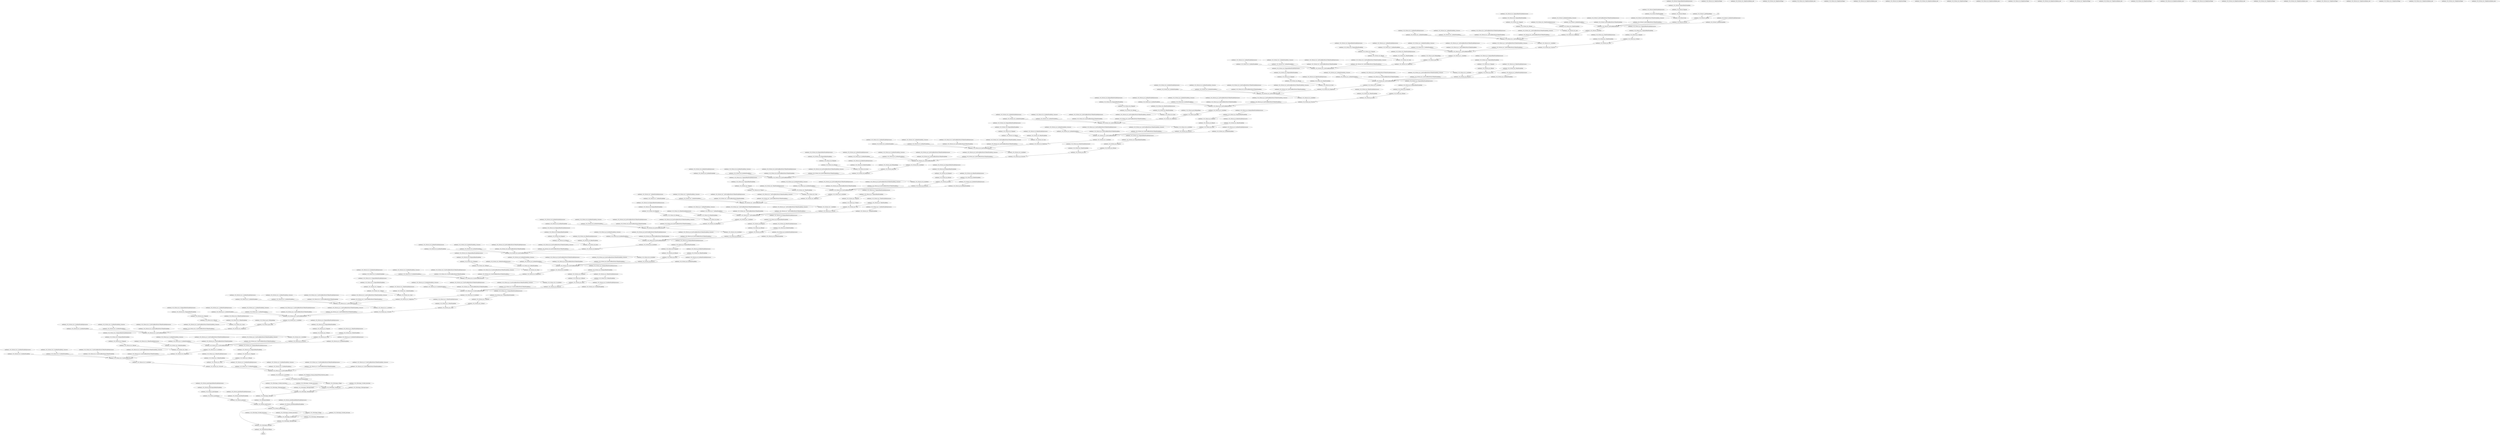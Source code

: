 strict digraph  {
self [op=Placeholder];
"mobilenet_1.00_128/conv1_pad/Pad/paddings" [op=Const];
"mobilenet_1.00_128/conv1_pad/Pad" [op=Pad];
"mobilenet_1.00_128/conv1/Sigmoid/ReadVariableOp/resource" [op=Placeholder];
"mobilenet_1.00_128/conv1/Sigmoid/ReadVariableOp" [op=ReadVariableOp];
"mobilenet_1.00_128/conv1/Sigmoid" [op=Sigmoid];
"mobilenet_1.00_128/conv1/Round" [op=Round];
"mobilenet_1.00_128/conv1/ReadVariableOp/resource" [op=Placeholder];
"mobilenet_1.00_128/conv1/ReadVariableOp" [op=ReadVariableOp];
"mobilenet_1.00_128/conv1/mul" [op=Mul];
"mobilenet_1.00_128/conv1/Conv2D" [op=Conv2D];
"mobilenet_1.00_128/conv1_bn/ReadVariableOp/resource" [op=Placeholder];
"mobilenet_1.00_128/conv1_bn/ReadVariableOp" [op=ReadVariableOp];
"mobilenet_1.00_128/conv1_bn/ReadVariableOp_1/resource" [op=Placeholder];
"mobilenet_1.00_128/conv1_bn/ReadVariableOp_1" [op=ReadVariableOp];
"mobilenet_1.00_128/conv1_bn/FusedBatchNormV3/ReadVariableOp/resource" [op=Placeholder];
"mobilenet_1.00_128/conv1_bn/FusedBatchNormV3/ReadVariableOp" [op=ReadVariableOp];
"mobilenet_1.00_128/conv1_bn/FusedBatchNormV3/ReadVariableOp_1/resource" [op=Placeholder];
"mobilenet_1.00_128/conv1_bn/FusedBatchNormV3/ReadVariableOp_1" [op=ReadVariableOp];
"mobilenet_1.00_128/conv1_bn/FusedBatchNormV3" [op=FusedBatchNormV3];
"mobilenet_1.00_128/conv1_relu/Relu6" [op=Relu6];
"mobilenet_1.00_128/conv_dw_1/Sigmoid/ReadVariableOp/resource" [op=Placeholder];
"mobilenet_1.00_128/conv_dw_1/Sigmoid/ReadVariableOp" [op=ReadVariableOp];
"mobilenet_1.00_128/conv_dw_1/Sigmoid" [op=Sigmoid];
"mobilenet_1.00_128/conv_dw_1/Round" [op=Round];
"mobilenet_1.00_128/conv_dw_1/ReadVariableOp/resource" [op=Placeholder];
"mobilenet_1.00_128/conv_dw_1/ReadVariableOp" [op=ReadVariableOp];
"mobilenet_1.00_128/conv_dw_1/mul" [op=Mul];
"mobilenet_1.00_128/conv_dw_1/depthwise/Shape" [op=Const];
"mobilenet_1.00_128/conv_dw_1/depthwise/dilation_rate" [op=Const];
"mobilenet_1.00_128/conv_dw_1/depthwise" [op=DepthwiseConv2dNative];
"mobilenet_1.00_128/conv_dw_1_bn/ReadVariableOp/resource" [op=Placeholder];
"mobilenet_1.00_128/conv_dw_1_bn/ReadVariableOp" [op=ReadVariableOp];
"mobilenet_1.00_128/conv_dw_1_bn/ReadVariableOp_1/resource" [op=Placeholder];
"mobilenet_1.00_128/conv_dw_1_bn/ReadVariableOp_1" [op=ReadVariableOp];
"mobilenet_1.00_128/conv_dw_1_bn/FusedBatchNormV3/ReadVariableOp/resource" [op=Placeholder];
"mobilenet_1.00_128/conv_dw_1_bn/FusedBatchNormV3/ReadVariableOp" [op=ReadVariableOp];
"mobilenet_1.00_128/conv_dw_1_bn/FusedBatchNormV3/ReadVariableOp_1/resource" [op=Placeholder];
"mobilenet_1.00_128/conv_dw_1_bn/FusedBatchNormV3/ReadVariableOp_1" [op=ReadVariableOp];
"mobilenet_1.00_128/conv_dw_1_bn/FusedBatchNormV3" [op=FusedBatchNormV3];
"mobilenet_1.00_128/conv_dw_1_relu/Relu6" [op=Relu6];
"mobilenet_1.00_128/conv_pw_1/Sigmoid/ReadVariableOp/resource" [op=Placeholder];
"mobilenet_1.00_128/conv_pw_1/Sigmoid/ReadVariableOp" [op=ReadVariableOp];
"mobilenet_1.00_128/conv_pw_1/Sigmoid" [op=Sigmoid];
"mobilenet_1.00_128/conv_pw_1/Round" [op=Round];
"mobilenet_1.00_128/conv_pw_1/ReadVariableOp/resource" [op=Placeholder];
"mobilenet_1.00_128/conv_pw_1/ReadVariableOp" [op=ReadVariableOp];
"mobilenet_1.00_128/conv_pw_1/mul" [op=Mul];
"mobilenet_1.00_128/conv_pw_1/Conv2D" [op=Conv2D];
"mobilenet_1.00_128/conv_pw_1_bn/ReadVariableOp/resource" [op=Placeholder];
"mobilenet_1.00_128/conv_pw_1_bn/ReadVariableOp" [op=ReadVariableOp];
"mobilenet_1.00_128/conv_pw_1_bn/ReadVariableOp_1/resource" [op=Placeholder];
"mobilenet_1.00_128/conv_pw_1_bn/ReadVariableOp_1" [op=ReadVariableOp];
"mobilenet_1.00_128/conv_pw_1_bn/FusedBatchNormV3/ReadVariableOp/resource" [op=Placeholder];
"mobilenet_1.00_128/conv_pw_1_bn/FusedBatchNormV3/ReadVariableOp" [op=ReadVariableOp];
"mobilenet_1.00_128/conv_pw_1_bn/FusedBatchNormV3/ReadVariableOp_1/resource" [op=Placeholder];
"mobilenet_1.00_128/conv_pw_1_bn/FusedBatchNormV3/ReadVariableOp_1" [op=ReadVariableOp];
"mobilenet_1.00_128/conv_pw_1_bn/FusedBatchNormV3" [op=FusedBatchNormV3];
"mobilenet_1.00_128/conv_pw_1_relu/Relu6" [op=Relu6];
"mobilenet_1.00_128/conv_pad_2/Pad/paddings" [op=Const];
"mobilenet_1.00_128/conv_pad_2/Pad" [op=Pad];
"mobilenet_1.00_128/conv_dw_2/Sigmoid/ReadVariableOp/resource" [op=Placeholder];
"mobilenet_1.00_128/conv_dw_2/Sigmoid/ReadVariableOp" [op=ReadVariableOp];
"mobilenet_1.00_128/conv_dw_2/Sigmoid" [op=Sigmoid];
"mobilenet_1.00_128/conv_dw_2/Round" [op=Round];
"mobilenet_1.00_128/conv_dw_2/ReadVariableOp/resource" [op=Placeholder];
"mobilenet_1.00_128/conv_dw_2/ReadVariableOp" [op=ReadVariableOp];
"mobilenet_1.00_128/conv_dw_2/mul" [op=Mul];
"mobilenet_1.00_128/conv_dw_2/depthwise/Shape" [op=Const];
"mobilenet_1.00_128/conv_dw_2/depthwise/dilation_rate" [op=Const];
"mobilenet_1.00_128/conv_dw_2/depthwise" [op=DepthwiseConv2dNative];
"mobilenet_1.00_128/conv_dw_2_bn/ReadVariableOp/resource" [op=Placeholder];
"mobilenet_1.00_128/conv_dw_2_bn/ReadVariableOp" [op=ReadVariableOp];
"mobilenet_1.00_128/conv_dw_2_bn/ReadVariableOp_1/resource" [op=Placeholder];
"mobilenet_1.00_128/conv_dw_2_bn/ReadVariableOp_1" [op=ReadVariableOp];
"mobilenet_1.00_128/conv_dw_2_bn/FusedBatchNormV3/ReadVariableOp/resource" [op=Placeholder];
"mobilenet_1.00_128/conv_dw_2_bn/FusedBatchNormV3/ReadVariableOp" [op=ReadVariableOp];
"mobilenet_1.00_128/conv_dw_2_bn/FusedBatchNormV3/ReadVariableOp_1/resource" [op=Placeholder];
"mobilenet_1.00_128/conv_dw_2_bn/FusedBatchNormV3/ReadVariableOp_1" [op=ReadVariableOp];
"mobilenet_1.00_128/conv_dw_2_bn/FusedBatchNormV3" [op=FusedBatchNormV3];
"mobilenet_1.00_128/conv_dw_2_relu/Relu6" [op=Relu6];
"mobilenet_1.00_128/conv_pw_2/Sigmoid/ReadVariableOp/resource" [op=Placeholder];
"mobilenet_1.00_128/conv_pw_2/Sigmoid/ReadVariableOp" [op=ReadVariableOp];
"mobilenet_1.00_128/conv_pw_2/Sigmoid" [op=Sigmoid];
"mobilenet_1.00_128/conv_pw_2/Round" [op=Round];
"mobilenet_1.00_128/conv_pw_2/ReadVariableOp/resource" [op=Placeholder];
"mobilenet_1.00_128/conv_pw_2/ReadVariableOp" [op=ReadVariableOp];
"mobilenet_1.00_128/conv_pw_2/mul" [op=Mul];
"mobilenet_1.00_128/conv_pw_2/Conv2D" [op=Conv2D];
"mobilenet_1.00_128/conv_pw_2_bn/ReadVariableOp/resource" [op=Placeholder];
"mobilenet_1.00_128/conv_pw_2_bn/ReadVariableOp" [op=ReadVariableOp];
"mobilenet_1.00_128/conv_pw_2_bn/ReadVariableOp_1/resource" [op=Placeholder];
"mobilenet_1.00_128/conv_pw_2_bn/ReadVariableOp_1" [op=ReadVariableOp];
"mobilenet_1.00_128/conv_pw_2_bn/FusedBatchNormV3/ReadVariableOp/resource" [op=Placeholder];
"mobilenet_1.00_128/conv_pw_2_bn/FusedBatchNormV3/ReadVariableOp" [op=ReadVariableOp];
"mobilenet_1.00_128/conv_pw_2_bn/FusedBatchNormV3/ReadVariableOp_1/resource" [op=Placeholder];
"mobilenet_1.00_128/conv_pw_2_bn/FusedBatchNormV3/ReadVariableOp_1" [op=ReadVariableOp];
"mobilenet_1.00_128/conv_pw_2_bn/FusedBatchNormV3" [op=FusedBatchNormV3];
"mobilenet_1.00_128/conv_pw_2_relu/Relu6" [op=Relu6];
"mobilenet_1.00_128/conv_dw_3/Sigmoid/ReadVariableOp/resource" [op=Placeholder];
"mobilenet_1.00_128/conv_dw_3/Sigmoid/ReadVariableOp" [op=ReadVariableOp];
"mobilenet_1.00_128/conv_dw_3/Sigmoid" [op=Sigmoid];
"mobilenet_1.00_128/conv_dw_3/Round" [op=Round];
"mobilenet_1.00_128/conv_dw_3/ReadVariableOp/resource" [op=Placeholder];
"mobilenet_1.00_128/conv_dw_3/ReadVariableOp" [op=ReadVariableOp];
"mobilenet_1.00_128/conv_dw_3/mul" [op=Mul];
"mobilenet_1.00_128/conv_dw_3/depthwise/Shape" [op=Const];
"mobilenet_1.00_128/conv_dw_3/depthwise/dilation_rate" [op=Const];
"mobilenet_1.00_128/conv_dw_3/depthwise" [op=DepthwiseConv2dNative];
"mobilenet_1.00_128/conv_dw_3_bn/ReadVariableOp/resource" [op=Placeholder];
"mobilenet_1.00_128/conv_dw_3_bn/ReadVariableOp" [op=ReadVariableOp];
"mobilenet_1.00_128/conv_dw_3_bn/ReadVariableOp_1/resource" [op=Placeholder];
"mobilenet_1.00_128/conv_dw_3_bn/ReadVariableOp_1" [op=ReadVariableOp];
"mobilenet_1.00_128/conv_dw_3_bn/FusedBatchNormV3/ReadVariableOp/resource" [op=Placeholder];
"mobilenet_1.00_128/conv_dw_3_bn/FusedBatchNormV3/ReadVariableOp" [op=ReadVariableOp];
"mobilenet_1.00_128/conv_dw_3_bn/FusedBatchNormV3/ReadVariableOp_1/resource" [op=Placeholder];
"mobilenet_1.00_128/conv_dw_3_bn/FusedBatchNormV3/ReadVariableOp_1" [op=ReadVariableOp];
"mobilenet_1.00_128/conv_dw_3_bn/FusedBatchNormV3" [op=FusedBatchNormV3];
"mobilenet_1.00_128/conv_dw_3_relu/Relu6" [op=Relu6];
"mobilenet_1.00_128/conv_pw_3/Sigmoid/ReadVariableOp/resource" [op=Placeholder];
"mobilenet_1.00_128/conv_pw_3/Sigmoid/ReadVariableOp" [op=ReadVariableOp];
"mobilenet_1.00_128/conv_pw_3/Sigmoid" [op=Sigmoid];
"mobilenet_1.00_128/conv_pw_3/Round" [op=Round];
"mobilenet_1.00_128/conv_pw_3/ReadVariableOp/resource" [op=Placeholder];
"mobilenet_1.00_128/conv_pw_3/ReadVariableOp" [op=ReadVariableOp];
"mobilenet_1.00_128/conv_pw_3/mul" [op=Mul];
"mobilenet_1.00_128/conv_pw_3/Conv2D" [op=Conv2D];
"mobilenet_1.00_128/conv_pw_3_bn/ReadVariableOp/resource" [op=Placeholder];
"mobilenet_1.00_128/conv_pw_3_bn/ReadVariableOp" [op=ReadVariableOp];
"mobilenet_1.00_128/conv_pw_3_bn/ReadVariableOp_1/resource" [op=Placeholder];
"mobilenet_1.00_128/conv_pw_3_bn/ReadVariableOp_1" [op=ReadVariableOp];
"mobilenet_1.00_128/conv_pw_3_bn/FusedBatchNormV3/ReadVariableOp/resource" [op=Placeholder];
"mobilenet_1.00_128/conv_pw_3_bn/FusedBatchNormV3/ReadVariableOp" [op=ReadVariableOp];
"mobilenet_1.00_128/conv_pw_3_bn/FusedBatchNormV3/ReadVariableOp_1/resource" [op=Placeholder];
"mobilenet_1.00_128/conv_pw_3_bn/FusedBatchNormV3/ReadVariableOp_1" [op=ReadVariableOp];
"mobilenet_1.00_128/conv_pw_3_bn/FusedBatchNormV3" [op=FusedBatchNormV3];
"mobilenet_1.00_128/conv_pw_3_relu/Relu6" [op=Relu6];
"mobilenet_1.00_128/conv_pad_4/Pad/paddings" [op=Const];
"mobilenet_1.00_128/conv_pad_4/Pad" [op=Pad];
"mobilenet_1.00_128/conv_dw_4/Sigmoid/ReadVariableOp/resource" [op=Placeholder];
"mobilenet_1.00_128/conv_dw_4/Sigmoid/ReadVariableOp" [op=ReadVariableOp];
"mobilenet_1.00_128/conv_dw_4/Sigmoid" [op=Sigmoid];
"mobilenet_1.00_128/conv_dw_4/Round" [op=Round];
"mobilenet_1.00_128/conv_dw_4/ReadVariableOp/resource" [op=Placeholder];
"mobilenet_1.00_128/conv_dw_4/ReadVariableOp" [op=ReadVariableOp];
"mobilenet_1.00_128/conv_dw_4/mul" [op=Mul];
"mobilenet_1.00_128/conv_dw_4/depthwise/Shape" [op=Const];
"mobilenet_1.00_128/conv_dw_4/depthwise/dilation_rate" [op=Const];
"mobilenet_1.00_128/conv_dw_4/depthwise" [op=DepthwiseConv2dNative];
"mobilenet_1.00_128/conv_dw_4_bn/ReadVariableOp/resource" [op=Placeholder];
"mobilenet_1.00_128/conv_dw_4_bn/ReadVariableOp" [op=ReadVariableOp];
"mobilenet_1.00_128/conv_dw_4_bn/ReadVariableOp_1/resource" [op=Placeholder];
"mobilenet_1.00_128/conv_dw_4_bn/ReadVariableOp_1" [op=ReadVariableOp];
"mobilenet_1.00_128/conv_dw_4_bn/FusedBatchNormV3/ReadVariableOp/resource" [op=Placeholder];
"mobilenet_1.00_128/conv_dw_4_bn/FusedBatchNormV3/ReadVariableOp" [op=ReadVariableOp];
"mobilenet_1.00_128/conv_dw_4_bn/FusedBatchNormV3/ReadVariableOp_1/resource" [op=Placeholder];
"mobilenet_1.00_128/conv_dw_4_bn/FusedBatchNormV3/ReadVariableOp_1" [op=ReadVariableOp];
"mobilenet_1.00_128/conv_dw_4_bn/FusedBatchNormV3" [op=FusedBatchNormV3];
"mobilenet_1.00_128/conv_dw_4_relu/Relu6" [op=Relu6];
"mobilenet_1.00_128/conv_pw_4/Sigmoid/ReadVariableOp/resource" [op=Placeholder];
"mobilenet_1.00_128/conv_pw_4/Sigmoid/ReadVariableOp" [op=ReadVariableOp];
"mobilenet_1.00_128/conv_pw_4/Sigmoid" [op=Sigmoid];
"mobilenet_1.00_128/conv_pw_4/Round" [op=Round];
"mobilenet_1.00_128/conv_pw_4/ReadVariableOp/resource" [op=Placeholder];
"mobilenet_1.00_128/conv_pw_4/ReadVariableOp" [op=ReadVariableOp];
"mobilenet_1.00_128/conv_pw_4/mul" [op=Mul];
"mobilenet_1.00_128/conv_pw_4/Conv2D" [op=Conv2D];
"mobilenet_1.00_128/conv_pw_4_bn/ReadVariableOp/resource" [op=Placeholder];
"mobilenet_1.00_128/conv_pw_4_bn/ReadVariableOp" [op=ReadVariableOp];
"mobilenet_1.00_128/conv_pw_4_bn/ReadVariableOp_1/resource" [op=Placeholder];
"mobilenet_1.00_128/conv_pw_4_bn/ReadVariableOp_1" [op=ReadVariableOp];
"mobilenet_1.00_128/conv_pw_4_bn/FusedBatchNormV3/ReadVariableOp/resource" [op=Placeholder];
"mobilenet_1.00_128/conv_pw_4_bn/FusedBatchNormV3/ReadVariableOp" [op=ReadVariableOp];
"mobilenet_1.00_128/conv_pw_4_bn/FusedBatchNormV3/ReadVariableOp_1/resource" [op=Placeholder];
"mobilenet_1.00_128/conv_pw_4_bn/FusedBatchNormV3/ReadVariableOp_1" [op=ReadVariableOp];
"mobilenet_1.00_128/conv_pw_4_bn/FusedBatchNormV3" [op=FusedBatchNormV3];
"mobilenet_1.00_128/conv_pw_4_relu/Relu6" [op=Relu6];
"mobilenet_1.00_128/conv_dw_5/Sigmoid/ReadVariableOp/resource" [op=Placeholder];
"mobilenet_1.00_128/conv_dw_5/Sigmoid/ReadVariableOp" [op=ReadVariableOp];
"mobilenet_1.00_128/conv_dw_5/Sigmoid" [op=Sigmoid];
"mobilenet_1.00_128/conv_dw_5/Round" [op=Round];
"mobilenet_1.00_128/conv_dw_5/ReadVariableOp/resource" [op=Placeholder];
"mobilenet_1.00_128/conv_dw_5/ReadVariableOp" [op=ReadVariableOp];
"mobilenet_1.00_128/conv_dw_5/mul" [op=Mul];
"mobilenet_1.00_128/conv_dw_5/depthwise/Shape" [op=Const];
"mobilenet_1.00_128/conv_dw_5/depthwise/dilation_rate" [op=Const];
"mobilenet_1.00_128/conv_dw_5/depthwise" [op=DepthwiseConv2dNative];
"mobilenet_1.00_128/conv_dw_5_bn/ReadVariableOp/resource" [op=Placeholder];
"mobilenet_1.00_128/conv_dw_5_bn/ReadVariableOp" [op=ReadVariableOp];
"mobilenet_1.00_128/conv_dw_5_bn/ReadVariableOp_1/resource" [op=Placeholder];
"mobilenet_1.00_128/conv_dw_5_bn/ReadVariableOp_1" [op=ReadVariableOp];
"mobilenet_1.00_128/conv_dw_5_bn/FusedBatchNormV3/ReadVariableOp/resource" [op=Placeholder];
"mobilenet_1.00_128/conv_dw_5_bn/FusedBatchNormV3/ReadVariableOp" [op=ReadVariableOp];
"mobilenet_1.00_128/conv_dw_5_bn/FusedBatchNormV3/ReadVariableOp_1/resource" [op=Placeholder];
"mobilenet_1.00_128/conv_dw_5_bn/FusedBatchNormV3/ReadVariableOp_1" [op=ReadVariableOp];
"mobilenet_1.00_128/conv_dw_5_bn/FusedBatchNormV3" [op=FusedBatchNormV3];
"mobilenet_1.00_128/conv_dw_5_relu/Relu6" [op=Relu6];
"mobilenet_1.00_128/conv_pw_5/Sigmoid/ReadVariableOp/resource" [op=Placeholder];
"mobilenet_1.00_128/conv_pw_5/Sigmoid/ReadVariableOp" [op=ReadVariableOp];
"mobilenet_1.00_128/conv_pw_5/Sigmoid" [op=Sigmoid];
"mobilenet_1.00_128/conv_pw_5/Round" [op=Round];
"mobilenet_1.00_128/conv_pw_5/ReadVariableOp/resource" [op=Placeholder];
"mobilenet_1.00_128/conv_pw_5/ReadVariableOp" [op=ReadVariableOp];
"mobilenet_1.00_128/conv_pw_5/mul" [op=Mul];
"mobilenet_1.00_128/conv_pw_5/Conv2D" [op=Conv2D];
"mobilenet_1.00_128/conv_pw_5_bn/ReadVariableOp/resource" [op=Placeholder];
"mobilenet_1.00_128/conv_pw_5_bn/ReadVariableOp" [op=ReadVariableOp];
"mobilenet_1.00_128/conv_pw_5_bn/ReadVariableOp_1/resource" [op=Placeholder];
"mobilenet_1.00_128/conv_pw_5_bn/ReadVariableOp_1" [op=ReadVariableOp];
"mobilenet_1.00_128/conv_pw_5_bn/FusedBatchNormV3/ReadVariableOp/resource" [op=Placeholder];
"mobilenet_1.00_128/conv_pw_5_bn/FusedBatchNormV3/ReadVariableOp" [op=ReadVariableOp];
"mobilenet_1.00_128/conv_pw_5_bn/FusedBatchNormV3/ReadVariableOp_1/resource" [op=Placeholder];
"mobilenet_1.00_128/conv_pw_5_bn/FusedBatchNormV3/ReadVariableOp_1" [op=ReadVariableOp];
"mobilenet_1.00_128/conv_pw_5_bn/FusedBatchNormV3" [op=FusedBatchNormV3];
"mobilenet_1.00_128/conv_pw_5_relu/Relu6" [op=Relu6];
"mobilenet_1.00_128/conv_pad_6/Pad/paddings" [op=Const];
"mobilenet_1.00_128/conv_pad_6/Pad" [op=Pad];
"mobilenet_1.00_128/conv_dw_6/Sigmoid/ReadVariableOp/resource" [op=Placeholder];
"mobilenet_1.00_128/conv_dw_6/Sigmoid/ReadVariableOp" [op=ReadVariableOp];
"mobilenet_1.00_128/conv_dw_6/Sigmoid" [op=Sigmoid];
"mobilenet_1.00_128/conv_dw_6/Round" [op=Round];
"mobilenet_1.00_128/conv_dw_6/ReadVariableOp/resource" [op=Placeholder];
"mobilenet_1.00_128/conv_dw_6/ReadVariableOp" [op=ReadVariableOp];
"mobilenet_1.00_128/conv_dw_6/mul" [op=Mul];
"mobilenet_1.00_128/conv_dw_6/depthwise/Shape" [op=Const];
"mobilenet_1.00_128/conv_dw_6/depthwise/dilation_rate" [op=Const];
"mobilenet_1.00_128/conv_dw_6/depthwise" [op=DepthwiseConv2dNative];
"mobilenet_1.00_128/conv_dw_6_bn/ReadVariableOp/resource" [op=Placeholder];
"mobilenet_1.00_128/conv_dw_6_bn/ReadVariableOp" [op=ReadVariableOp];
"mobilenet_1.00_128/conv_dw_6_bn/ReadVariableOp_1/resource" [op=Placeholder];
"mobilenet_1.00_128/conv_dw_6_bn/ReadVariableOp_1" [op=ReadVariableOp];
"mobilenet_1.00_128/conv_dw_6_bn/FusedBatchNormV3/ReadVariableOp/resource" [op=Placeholder];
"mobilenet_1.00_128/conv_dw_6_bn/FusedBatchNormV3/ReadVariableOp" [op=ReadVariableOp];
"mobilenet_1.00_128/conv_dw_6_bn/FusedBatchNormV3/ReadVariableOp_1/resource" [op=Placeholder];
"mobilenet_1.00_128/conv_dw_6_bn/FusedBatchNormV3/ReadVariableOp_1" [op=ReadVariableOp];
"mobilenet_1.00_128/conv_dw_6_bn/FusedBatchNormV3" [op=FusedBatchNormV3];
"mobilenet_1.00_128/conv_dw_6_relu/Relu6" [op=Relu6];
"mobilenet_1.00_128/conv_pw_6/Sigmoid/ReadVariableOp/resource" [op=Placeholder];
"mobilenet_1.00_128/conv_pw_6/Sigmoid/ReadVariableOp" [op=ReadVariableOp];
"mobilenet_1.00_128/conv_pw_6/Sigmoid" [op=Sigmoid];
"mobilenet_1.00_128/conv_pw_6/Round" [op=Round];
"mobilenet_1.00_128/conv_pw_6/ReadVariableOp/resource" [op=Placeholder];
"mobilenet_1.00_128/conv_pw_6/ReadVariableOp" [op=ReadVariableOp];
"mobilenet_1.00_128/conv_pw_6/mul" [op=Mul];
"mobilenet_1.00_128/conv_pw_6/Conv2D" [op=Conv2D];
"mobilenet_1.00_128/conv_pw_6_bn/ReadVariableOp/resource" [op=Placeholder];
"mobilenet_1.00_128/conv_pw_6_bn/ReadVariableOp" [op=ReadVariableOp];
"mobilenet_1.00_128/conv_pw_6_bn/ReadVariableOp_1/resource" [op=Placeholder];
"mobilenet_1.00_128/conv_pw_6_bn/ReadVariableOp_1" [op=ReadVariableOp];
"mobilenet_1.00_128/conv_pw_6_bn/FusedBatchNormV3/ReadVariableOp/resource" [op=Placeholder];
"mobilenet_1.00_128/conv_pw_6_bn/FusedBatchNormV3/ReadVariableOp" [op=ReadVariableOp];
"mobilenet_1.00_128/conv_pw_6_bn/FusedBatchNormV3/ReadVariableOp_1/resource" [op=Placeholder];
"mobilenet_1.00_128/conv_pw_6_bn/FusedBatchNormV3/ReadVariableOp_1" [op=ReadVariableOp];
"mobilenet_1.00_128/conv_pw_6_bn/FusedBatchNormV3" [op=FusedBatchNormV3];
"mobilenet_1.00_128/conv_pw_6_relu/Relu6" [op=Relu6];
"mobilenet_1.00_128/conv_dw_7/Sigmoid/ReadVariableOp/resource" [op=Placeholder];
"mobilenet_1.00_128/conv_dw_7/Sigmoid/ReadVariableOp" [op=ReadVariableOp];
"mobilenet_1.00_128/conv_dw_7/Sigmoid" [op=Sigmoid];
"mobilenet_1.00_128/conv_dw_7/Round" [op=Round];
"mobilenet_1.00_128/conv_dw_7/ReadVariableOp/resource" [op=Placeholder];
"mobilenet_1.00_128/conv_dw_7/ReadVariableOp" [op=ReadVariableOp];
"mobilenet_1.00_128/conv_dw_7/mul" [op=Mul];
"mobilenet_1.00_128/conv_dw_7/depthwise/Shape" [op=Const];
"mobilenet_1.00_128/conv_dw_7/depthwise/dilation_rate" [op=Const];
"mobilenet_1.00_128/conv_dw_7/depthwise" [op=DepthwiseConv2dNative];
"mobilenet_1.00_128/conv_dw_7_bn/ReadVariableOp/resource" [op=Placeholder];
"mobilenet_1.00_128/conv_dw_7_bn/ReadVariableOp" [op=ReadVariableOp];
"mobilenet_1.00_128/conv_dw_7_bn/ReadVariableOp_1/resource" [op=Placeholder];
"mobilenet_1.00_128/conv_dw_7_bn/ReadVariableOp_1" [op=ReadVariableOp];
"mobilenet_1.00_128/conv_dw_7_bn/FusedBatchNormV3/ReadVariableOp/resource" [op=Placeholder];
"mobilenet_1.00_128/conv_dw_7_bn/FusedBatchNormV3/ReadVariableOp" [op=ReadVariableOp];
"mobilenet_1.00_128/conv_dw_7_bn/FusedBatchNormV3/ReadVariableOp_1/resource" [op=Placeholder];
"mobilenet_1.00_128/conv_dw_7_bn/FusedBatchNormV3/ReadVariableOp_1" [op=ReadVariableOp];
"mobilenet_1.00_128/conv_dw_7_bn/FusedBatchNormV3" [op=FusedBatchNormV3];
"mobilenet_1.00_128/conv_dw_7_relu/Relu6" [op=Relu6];
"mobilenet_1.00_128/conv_pw_7/Sigmoid/ReadVariableOp/resource" [op=Placeholder];
"mobilenet_1.00_128/conv_pw_7/Sigmoid/ReadVariableOp" [op=ReadVariableOp];
"mobilenet_1.00_128/conv_pw_7/Sigmoid" [op=Sigmoid];
"mobilenet_1.00_128/conv_pw_7/Round" [op=Round];
"mobilenet_1.00_128/conv_pw_7/ReadVariableOp/resource" [op=Placeholder];
"mobilenet_1.00_128/conv_pw_7/ReadVariableOp" [op=ReadVariableOp];
"mobilenet_1.00_128/conv_pw_7/mul" [op=Mul];
"mobilenet_1.00_128/conv_pw_7/Conv2D" [op=Conv2D];
"mobilenet_1.00_128/conv_pw_7_bn/ReadVariableOp/resource" [op=Placeholder];
"mobilenet_1.00_128/conv_pw_7_bn/ReadVariableOp" [op=ReadVariableOp];
"mobilenet_1.00_128/conv_pw_7_bn/ReadVariableOp_1/resource" [op=Placeholder];
"mobilenet_1.00_128/conv_pw_7_bn/ReadVariableOp_1" [op=ReadVariableOp];
"mobilenet_1.00_128/conv_pw_7_bn/FusedBatchNormV3/ReadVariableOp/resource" [op=Placeholder];
"mobilenet_1.00_128/conv_pw_7_bn/FusedBatchNormV3/ReadVariableOp" [op=ReadVariableOp];
"mobilenet_1.00_128/conv_pw_7_bn/FusedBatchNormV3/ReadVariableOp_1/resource" [op=Placeholder];
"mobilenet_1.00_128/conv_pw_7_bn/FusedBatchNormV3/ReadVariableOp_1" [op=ReadVariableOp];
"mobilenet_1.00_128/conv_pw_7_bn/FusedBatchNormV3" [op=FusedBatchNormV3];
"mobilenet_1.00_128/conv_pw_7_relu/Relu6" [op=Relu6];
"mobilenet_1.00_128/conv_dw_8/Sigmoid/ReadVariableOp/resource" [op=Placeholder];
"mobilenet_1.00_128/conv_dw_8/Sigmoid/ReadVariableOp" [op=ReadVariableOp];
"mobilenet_1.00_128/conv_dw_8/Sigmoid" [op=Sigmoid];
"mobilenet_1.00_128/conv_dw_8/Round" [op=Round];
"mobilenet_1.00_128/conv_dw_8/ReadVariableOp/resource" [op=Placeholder];
"mobilenet_1.00_128/conv_dw_8/ReadVariableOp" [op=ReadVariableOp];
"mobilenet_1.00_128/conv_dw_8/mul" [op=Mul];
"mobilenet_1.00_128/conv_dw_8/depthwise/Shape" [op=Const];
"mobilenet_1.00_128/conv_dw_8/depthwise/dilation_rate" [op=Const];
"mobilenet_1.00_128/conv_dw_8/depthwise" [op=DepthwiseConv2dNative];
"mobilenet_1.00_128/conv_dw_8_bn/ReadVariableOp/resource" [op=Placeholder];
"mobilenet_1.00_128/conv_dw_8_bn/ReadVariableOp" [op=ReadVariableOp];
"mobilenet_1.00_128/conv_dw_8_bn/ReadVariableOp_1/resource" [op=Placeholder];
"mobilenet_1.00_128/conv_dw_8_bn/ReadVariableOp_1" [op=ReadVariableOp];
"mobilenet_1.00_128/conv_dw_8_bn/FusedBatchNormV3/ReadVariableOp/resource" [op=Placeholder];
"mobilenet_1.00_128/conv_dw_8_bn/FusedBatchNormV3/ReadVariableOp" [op=ReadVariableOp];
"mobilenet_1.00_128/conv_dw_8_bn/FusedBatchNormV3/ReadVariableOp_1/resource" [op=Placeholder];
"mobilenet_1.00_128/conv_dw_8_bn/FusedBatchNormV3/ReadVariableOp_1" [op=ReadVariableOp];
"mobilenet_1.00_128/conv_dw_8_bn/FusedBatchNormV3" [op=FusedBatchNormV3];
"mobilenet_1.00_128/conv_dw_8_relu/Relu6" [op=Relu6];
"mobilenet_1.00_128/conv_pw_8/Sigmoid/ReadVariableOp/resource" [op=Placeholder];
"mobilenet_1.00_128/conv_pw_8/Sigmoid/ReadVariableOp" [op=ReadVariableOp];
"mobilenet_1.00_128/conv_pw_8/Sigmoid" [op=Sigmoid];
"mobilenet_1.00_128/conv_pw_8/Round" [op=Round];
"mobilenet_1.00_128/conv_pw_8/ReadVariableOp/resource" [op=Placeholder];
"mobilenet_1.00_128/conv_pw_8/ReadVariableOp" [op=ReadVariableOp];
"mobilenet_1.00_128/conv_pw_8/mul" [op=Mul];
"mobilenet_1.00_128/conv_pw_8/Conv2D" [op=Conv2D];
"mobilenet_1.00_128/conv_pw_8_bn/ReadVariableOp/resource" [op=Placeholder];
"mobilenet_1.00_128/conv_pw_8_bn/ReadVariableOp" [op=ReadVariableOp];
"mobilenet_1.00_128/conv_pw_8_bn/ReadVariableOp_1/resource" [op=Placeholder];
"mobilenet_1.00_128/conv_pw_8_bn/ReadVariableOp_1" [op=ReadVariableOp];
"mobilenet_1.00_128/conv_pw_8_bn/FusedBatchNormV3/ReadVariableOp/resource" [op=Placeholder];
"mobilenet_1.00_128/conv_pw_8_bn/FusedBatchNormV3/ReadVariableOp" [op=ReadVariableOp];
"mobilenet_1.00_128/conv_pw_8_bn/FusedBatchNormV3/ReadVariableOp_1/resource" [op=Placeholder];
"mobilenet_1.00_128/conv_pw_8_bn/FusedBatchNormV3/ReadVariableOp_1" [op=ReadVariableOp];
"mobilenet_1.00_128/conv_pw_8_bn/FusedBatchNormV3" [op=FusedBatchNormV3];
"mobilenet_1.00_128/conv_pw_8_relu/Relu6" [op=Relu6];
"mobilenet_1.00_128/conv_dw_9/Sigmoid/ReadVariableOp/resource" [op=Placeholder];
"mobilenet_1.00_128/conv_dw_9/Sigmoid/ReadVariableOp" [op=ReadVariableOp];
"mobilenet_1.00_128/conv_dw_9/Sigmoid" [op=Sigmoid];
"mobilenet_1.00_128/conv_dw_9/Round" [op=Round];
"mobilenet_1.00_128/conv_dw_9/ReadVariableOp/resource" [op=Placeholder];
"mobilenet_1.00_128/conv_dw_9/ReadVariableOp" [op=ReadVariableOp];
"mobilenet_1.00_128/conv_dw_9/mul" [op=Mul];
"mobilenet_1.00_128/conv_dw_9/depthwise/Shape" [op=Const];
"mobilenet_1.00_128/conv_dw_9/depthwise/dilation_rate" [op=Const];
"mobilenet_1.00_128/conv_dw_9/depthwise" [op=DepthwiseConv2dNative];
"mobilenet_1.00_128/conv_dw_9_bn/ReadVariableOp/resource" [op=Placeholder];
"mobilenet_1.00_128/conv_dw_9_bn/ReadVariableOp" [op=ReadVariableOp];
"mobilenet_1.00_128/conv_dw_9_bn/ReadVariableOp_1/resource" [op=Placeholder];
"mobilenet_1.00_128/conv_dw_9_bn/ReadVariableOp_1" [op=ReadVariableOp];
"mobilenet_1.00_128/conv_dw_9_bn/FusedBatchNormV3/ReadVariableOp/resource" [op=Placeholder];
"mobilenet_1.00_128/conv_dw_9_bn/FusedBatchNormV3/ReadVariableOp" [op=ReadVariableOp];
"mobilenet_1.00_128/conv_dw_9_bn/FusedBatchNormV3/ReadVariableOp_1/resource" [op=Placeholder];
"mobilenet_1.00_128/conv_dw_9_bn/FusedBatchNormV3/ReadVariableOp_1" [op=ReadVariableOp];
"mobilenet_1.00_128/conv_dw_9_bn/FusedBatchNormV3" [op=FusedBatchNormV3];
"mobilenet_1.00_128/conv_dw_9_relu/Relu6" [op=Relu6];
"mobilenet_1.00_128/conv_pw_9/Sigmoid/ReadVariableOp/resource" [op=Placeholder];
"mobilenet_1.00_128/conv_pw_9/Sigmoid/ReadVariableOp" [op=ReadVariableOp];
"mobilenet_1.00_128/conv_pw_9/Sigmoid" [op=Sigmoid];
"mobilenet_1.00_128/conv_pw_9/Round" [op=Round];
"mobilenet_1.00_128/conv_pw_9/ReadVariableOp/resource" [op=Placeholder];
"mobilenet_1.00_128/conv_pw_9/ReadVariableOp" [op=ReadVariableOp];
"mobilenet_1.00_128/conv_pw_9/mul" [op=Mul];
"mobilenet_1.00_128/conv_pw_9/Conv2D" [op=Conv2D];
"mobilenet_1.00_128/conv_pw_9_bn/ReadVariableOp/resource" [op=Placeholder];
"mobilenet_1.00_128/conv_pw_9_bn/ReadVariableOp" [op=ReadVariableOp];
"mobilenet_1.00_128/conv_pw_9_bn/ReadVariableOp_1/resource" [op=Placeholder];
"mobilenet_1.00_128/conv_pw_9_bn/ReadVariableOp_1" [op=ReadVariableOp];
"mobilenet_1.00_128/conv_pw_9_bn/FusedBatchNormV3/ReadVariableOp/resource" [op=Placeholder];
"mobilenet_1.00_128/conv_pw_9_bn/FusedBatchNormV3/ReadVariableOp" [op=ReadVariableOp];
"mobilenet_1.00_128/conv_pw_9_bn/FusedBatchNormV3/ReadVariableOp_1/resource" [op=Placeholder];
"mobilenet_1.00_128/conv_pw_9_bn/FusedBatchNormV3/ReadVariableOp_1" [op=ReadVariableOp];
"mobilenet_1.00_128/conv_pw_9_bn/FusedBatchNormV3" [op=FusedBatchNormV3];
"mobilenet_1.00_128/conv_pw_9_relu/Relu6" [op=Relu6];
"mobilenet_1.00_128/conv_dw_10/Sigmoid/ReadVariableOp/resource" [op=Placeholder];
"mobilenet_1.00_128/conv_dw_10/Sigmoid/ReadVariableOp" [op=ReadVariableOp];
"mobilenet_1.00_128/conv_dw_10/Sigmoid" [op=Sigmoid];
"mobilenet_1.00_128/conv_dw_10/Round" [op=Round];
"mobilenet_1.00_128/conv_dw_10/ReadVariableOp/resource" [op=Placeholder];
"mobilenet_1.00_128/conv_dw_10/ReadVariableOp" [op=ReadVariableOp];
"mobilenet_1.00_128/conv_dw_10/mul" [op=Mul];
"mobilenet_1.00_128/conv_dw_10/depthwise/Shape" [op=Const];
"mobilenet_1.00_128/conv_dw_10/depthwise/dilation_rate" [op=Const];
"mobilenet_1.00_128/conv_dw_10/depthwise" [op=DepthwiseConv2dNative];
"mobilenet_1.00_128/conv_dw_10_bn/ReadVariableOp/resource" [op=Placeholder];
"mobilenet_1.00_128/conv_dw_10_bn/ReadVariableOp" [op=ReadVariableOp];
"mobilenet_1.00_128/conv_dw_10_bn/ReadVariableOp_1/resource" [op=Placeholder];
"mobilenet_1.00_128/conv_dw_10_bn/ReadVariableOp_1" [op=ReadVariableOp];
"mobilenet_1.00_128/conv_dw_10_bn/FusedBatchNormV3/ReadVariableOp/resource" [op=Placeholder];
"mobilenet_1.00_128/conv_dw_10_bn/FusedBatchNormV3/ReadVariableOp" [op=ReadVariableOp];
"mobilenet_1.00_128/conv_dw_10_bn/FusedBatchNormV3/ReadVariableOp_1/resource" [op=Placeholder];
"mobilenet_1.00_128/conv_dw_10_bn/FusedBatchNormV3/ReadVariableOp_1" [op=ReadVariableOp];
"mobilenet_1.00_128/conv_dw_10_bn/FusedBatchNormV3" [op=FusedBatchNormV3];
"mobilenet_1.00_128/conv_dw_10_relu/Relu6" [op=Relu6];
"mobilenet_1.00_128/conv_pw_10/Sigmoid/ReadVariableOp/resource" [op=Placeholder];
"mobilenet_1.00_128/conv_pw_10/Sigmoid/ReadVariableOp" [op=ReadVariableOp];
"mobilenet_1.00_128/conv_pw_10/Sigmoid" [op=Sigmoid];
"mobilenet_1.00_128/conv_pw_10/Round" [op=Round];
"mobilenet_1.00_128/conv_pw_10/ReadVariableOp/resource" [op=Placeholder];
"mobilenet_1.00_128/conv_pw_10/ReadVariableOp" [op=ReadVariableOp];
"mobilenet_1.00_128/conv_pw_10/mul" [op=Mul];
"mobilenet_1.00_128/conv_pw_10/Conv2D" [op=Conv2D];
"mobilenet_1.00_128/conv_pw_10_bn/ReadVariableOp/resource" [op=Placeholder];
"mobilenet_1.00_128/conv_pw_10_bn/ReadVariableOp" [op=ReadVariableOp];
"mobilenet_1.00_128/conv_pw_10_bn/ReadVariableOp_1/resource" [op=Placeholder];
"mobilenet_1.00_128/conv_pw_10_bn/ReadVariableOp_1" [op=ReadVariableOp];
"mobilenet_1.00_128/conv_pw_10_bn/FusedBatchNormV3/ReadVariableOp/resource" [op=Placeholder];
"mobilenet_1.00_128/conv_pw_10_bn/FusedBatchNormV3/ReadVariableOp" [op=ReadVariableOp];
"mobilenet_1.00_128/conv_pw_10_bn/FusedBatchNormV3/ReadVariableOp_1/resource" [op=Placeholder];
"mobilenet_1.00_128/conv_pw_10_bn/FusedBatchNormV3/ReadVariableOp_1" [op=ReadVariableOp];
"mobilenet_1.00_128/conv_pw_10_bn/FusedBatchNormV3" [op=FusedBatchNormV3];
"mobilenet_1.00_128/conv_pw_10_relu/Relu6" [op=Relu6];
"mobilenet_1.00_128/conv_dw_11/Sigmoid/ReadVariableOp/resource" [op=Placeholder];
"mobilenet_1.00_128/conv_dw_11/Sigmoid/ReadVariableOp" [op=ReadVariableOp];
"mobilenet_1.00_128/conv_dw_11/Sigmoid" [op=Sigmoid];
"mobilenet_1.00_128/conv_dw_11/Round" [op=Round];
"mobilenet_1.00_128/conv_dw_11/ReadVariableOp/resource" [op=Placeholder];
"mobilenet_1.00_128/conv_dw_11/ReadVariableOp" [op=ReadVariableOp];
"mobilenet_1.00_128/conv_dw_11/mul" [op=Mul];
"mobilenet_1.00_128/conv_dw_11/depthwise/Shape" [op=Const];
"mobilenet_1.00_128/conv_dw_11/depthwise/dilation_rate" [op=Const];
"mobilenet_1.00_128/conv_dw_11/depthwise" [op=DepthwiseConv2dNative];
"mobilenet_1.00_128/conv_dw_11_bn/ReadVariableOp/resource" [op=Placeholder];
"mobilenet_1.00_128/conv_dw_11_bn/ReadVariableOp" [op=ReadVariableOp];
"mobilenet_1.00_128/conv_dw_11_bn/ReadVariableOp_1/resource" [op=Placeholder];
"mobilenet_1.00_128/conv_dw_11_bn/ReadVariableOp_1" [op=ReadVariableOp];
"mobilenet_1.00_128/conv_dw_11_bn/FusedBatchNormV3/ReadVariableOp/resource" [op=Placeholder];
"mobilenet_1.00_128/conv_dw_11_bn/FusedBatchNormV3/ReadVariableOp" [op=ReadVariableOp];
"mobilenet_1.00_128/conv_dw_11_bn/FusedBatchNormV3/ReadVariableOp_1/resource" [op=Placeholder];
"mobilenet_1.00_128/conv_dw_11_bn/FusedBatchNormV3/ReadVariableOp_1" [op=ReadVariableOp];
"mobilenet_1.00_128/conv_dw_11_bn/FusedBatchNormV3" [op=FusedBatchNormV3];
"mobilenet_1.00_128/conv_dw_11_relu/Relu6" [op=Relu6];
"mobilenet_1.00_128/conv_pw_11/Sigmoid/ReadVariableOp/resource" [op=Placeholder];
"mobilenet_1.00_128/conv_pw_11/Sigmoid/ReadVariableOp" [op=ReadVariableOp];
"mobilenet_1.00_128/conv_pw_11/Sigmoid" [op=Sigmoid];
"mobilenet_1.00_128/conv_pw_11/Round" [op=Round];
"mobilenet_1.00_128/conv_pw_11/ReadVariableOp/resource" [op=Placeholder];
"mobilenet_1.00_128/conv_pw_11/ReadVariableOp" [op=ReadVariableOp];
"mobilenet_1.00_128/conv_pw_11/mul" [op=Mul];
"mobilenet_1.00_128/conv_pw_11/Conv2D" [op=Conv2D];
"mobilenet_1.00_128/conv_pw_11_bn/ReadVariableOp/resource" [op=Placeholder];
"mobilenet_1.00_128/conv_pw_11_bn/ReadVariableOp" [op=ReadVariableOp];
"mobilenet_1.00_128/conv_pw_11_bn/ReadVariableOp_1/resource" [op=Placeholder];
"mobilenet_1.00_128/conv_pw_11_bn/ReadVariableOp_1" [op=ReadVariableOp];
"mobilenet_1.00_128/conv_pw_11_bn/FusedBatchNormV3/ReadVariableOp/resource" [op=Placeholder];
"mobilenet_1.00_128/conv_pw_11_bn/FusedBatchNormV3/ReadVariableOp" [op=ReadVariableOp];
"mobilenet_1.00_128/conv_pw_11_bn/FusedBatchNormV3/ReadVariableOp_1/resource" [op=Placeholder];
"mobilenet_1.00_128/conv_pw_11_bn/FusedBatchNormV3/ReadVariableOp_1" [op=ReadVariableOp];
"mobilenet_1.00_128/conv_pw_11_bn/FusedBatchNormV3" [op=FusedBatchNormV3];
"mobilenet_1.00_128/conv_pw_11_relu/Relu6" [op=Relu6];
"mobilenet_1.00_128/conv_pad_12/Pad/paddings" [op=Const];
"mobilenet_1.00_128/conv_pad_12/Pad" [op=Pad];
"mobilenet_1.00_128/conv_dw_12/Sigmoid/ReadVariableOp/resource" [op=Placeholder];
"mobilenet_1.00_128/conv_dw_12/Sigmoid/ReadVariableOp" [op=ReadVariableOp];
"mobilenet_1.00_128/conv_dw_12/Sigmoid" [op=Sigmoid];
"mobilenet_1.00_128/conv_dw_12/Round" [op=Round];
"mobilenet_1.00_128/conv_dw_12/ReadVariableOp/resource" [op=Placeholder];
"mobilenet_1.00_128/conv_dw_12/ReadVariableOp" [op=ReadVariableOp];
"mobilenet_1.00_128/conv_dw_12/mul" [op=Mul];
"mobilenet_1.00_128/conv_dw_12/depthwise/Shape" [op=Const];
"mobilenet_1.00_128/conv_dw_12/depthwise/dilation_rate" [op=Const];
"mobilenet_1.00_128/conv_dw_12/depthwise" [op=DepthwiseConv2dNative];
"mobilenet_1.00_128/conv_dw_12_bn/ReadVariableOp/resource" [op=Placeholder];
"mobilenet_1.00_128/conv_dw_12_bn/ReadVariableOp" [op=ReadVariableOp];
"mobilenet_1.00_128/conv_dw_12_bn/ReadVariableOp_1/resource" [op=Placeholder];
"mobilenet_1.00_128/conv_dw_12_bn/ReadVariableOp_1" [op=ReadVariableOp];
"mobilenet_1.00_128/conv_dw_12_bn/FusedBatchNormV3/ReadVariableOp/resource" [op=Placeholder];
"mobilenet_1.00_128/conv_dw_12_bn/FusedBatchNormV3/ReadVariableOp" [op=ReadVariableOp];
"mobilenet_1.00_128/conv_dw_12_bn/FusedBatchNormV3/ReadVariableOp_1/resource" [op=Placeholder];
"mobilenet_1.00_128/conv_dw_12_bn/FusedBatchNormV3/ReadVariableOp_1" [op=ReadVariableOp];
"mobilenet_1.00_128/conv_dw_12_bn/FusedBatchNormV3" [op=FusedBatchNormV3];
"mobilenet_1.00_128/conv_dw_12_relu/Relu6" [op=Relu6];
"mobilenet_1.00_128/conv_pw_12/Sigmoid/ReadVariableOp/resource" [op=Placeholder];
"mobilenet_1.00_128/conv_pw_12/Sigmoid/ReadVariableOp" [op=ReadVariableOp];
"mobilenet_1.00_128/conv_pw_12/Sigmoid" [op=Sigmoid];
"mobilenet_1.00_128/conv_pw_12/Round" [op=Round];
"mobilenet_1.00_128/conv_pw_12/ReadVariableOp/resource" [op=Placeholder];
"mobilenet_1.00_128/conv_pw_12/ReadVariableOp" [op=ReadVariableOp];
"mobilenet_1.00_128/conv_pw_12/mul" [op=Mul];
"mobilenet_1.00_128/conv_pw_12/Conv2D" [op=Conv2D];
"mobilenet_1.00_128/conv_pw_12_bn/ReadVariableOp/resource" [op=Placeholder];
"mobilenet_1.00_128/conv_pw_12_bn/ReadVariableOp" [op=ReadVariableOp];
"mobilenet_1.00_128/conv_pw_12_bn/ReadVariableOp_1/resource" [op=Placeholder];
"mobilenet_1.00_128/conv_pw_12_bn/ReadVariableOp_1" [op=ReadVariableOp];
"mobilenet_1.00_128/conv_pw_12_bn/FusedBatchNormV3/ReadVariableOp/resource" [op=Placeholder];
"mobilenet_1.00_128/conv_pw_12_bn/FusedBatchNormV3/ReadVariableOp" [op=ReadVariableOp];
"mobilenet_1.00_128/conv_pw_12_bn/FusedBatchNormV3/ReadVariableOp_1/resource" [op=Placeholder];
"mobilenet_1.00_128/conv_pw_12_bn/FusedBatchNormV3/ReadVariableOp_1" [op=ReadVariableOp];
"mobilenet_1.00_128/conv_pw_12_bn/FusedBatchNormV3" [op=FusedBatchNormV3];
"mobilenet_1.00_128/conv_pw_12_relu/Relu6" [op=Relu6];
"mobilenet_1.00_128/conv_dw_13/Sigmoid/ReadVariableOp/resource" [op=Placeholder];
"mobilenet_1.00_128/conv_dw_13/Sigmoid/ReadVariableOp" [op=ReadVariableOp];
"mobilenet_1.00_128/conv_dw_13/Sigmoid" [op=Sigmoid];
"mobilenet_1.00_128/conv_dw_13/Round" [op=Round];
"mobilenet_1.00_128/conv_dw_13/ReadVariableOp/resource" [op=Placeholder];
"mobilenet_1.00_128/conv_dw_13/ReadVariableOp" [op=ReadVariableOp];
"mobilenet_1.00_128/conv_dw_13/mul" [op=Mul];
"mobilenet_1.00_128/conv_dw_13/depthwise/Shape" [op=Const];
"mobilenet_1.00_128/conv_dw_13/depthwise/dilation_rate" [op=Const];
"mobilenet_1.00_128/conv_dw_13/depthwise" [op=DepthwiseConv2dNative];
"mobilenet_1.00_128/conv_dw_13_bn/ReadVariableOp/resource" [op=Placeholder];
"mobilenet_1.00_128/conv_dw_13_bn/ReadVariableOp" [op=ReadVariableOp];
"mobilenet_1.00_128/conv_dw_13_bn/ReadVariableOp_1/resource" [op=Placeholder];
"mobilenet_1.00_128/conv_dw_13_bn/ReadVariableOp_1" [op=ReadVariableOp];
"mobilenet_1.00_128/conv_dw_13_bn/FusedBatchNormV3/ReadVariableOp/resource" [op=Placeholder];
"mobilenet_1.00_128/conv_dw_13_bn/FusedBatchNormV3/ReadVariableOp" [op=ReadVariableOp];
"mobilenet_1.00_128/conv_dw_13_bn/FusedBatchNormV3/ReadVariableOp_1/resource" [op=Placeholder];
"mobilenet_1.00_128/conv_dw_13_bn/FusedBatchNormV3/ReadVariableOp_1" [op=ReadVariableOp];
"mobilenet_1.00_128/conv_dw_13_bn/FusedBatchNormV3" [op=FusedBatchNormV3];
"mobilenet_1.00_128/conv_dw_13_relu/Relu6" [op=Relu6];
"mobilenet_1.00_128/conv_pw_13/Sigmoid/ReadVariableOp/resource" [op=Placeholder];
"mobilenet_1.00_128/conv_pw_13/Sigmoid/ReadVariableOp" [op=ReadVariableOp];
"mobilenet_1.00_128/conv_pw_13/Sigmoid" [op=Sigmoid];
"mobilenet_1.00_128/conv_pw_13/Round" [op=Round];
"mobilenet_1.00_128/conv_pw_13/ReadVariableOp/resource" [op=Placeholder];
"mobilenet_1.00_128/conv_pw_13/ReadVariableOp" [op=ReadVariableOp];
"mobilenet_1.00_128/conv_pw_13/mul" [op=Mul];
"mobilenet_1.00_128/conv_pw_13/Conv2D" [op=Conv2D];
"mobilenet_1.00_128/conv_pw_13_bn/ReadVariableOp/resource" [op=Placeholder];
"mobilenet_1.00_128/conv_pw_13_bn/ReadVariableOp" [op=ReadVariableOp];
"mobilenet_1.00_128/conv_pw_13_bn/ReadVariableOp_1/resource" [op=Placeholder];
"mobilenet_1.00_128/conv_pw_13_bn/ReadVariableOp_1" [op=ReadVariableOp];
"mobilenet_1.00_128/conv_pw_13_bn/FusedBatchNormV3/ReadVariableOp/resource" [op=Placeholder];
"mobilenet_1.00_128/conv_pw_13_bn/FusedBatchNormV3/ReadVariableOp" [op=ReadVariableOp];
"mobilenet_1.00_128/conv_pw_13_bn/FusedBatchNormV3/ReadVariableOp_1/resource" [op=Placeholder];
"mobilenet_1.00_128/conv_pw_13_bn/FusedBatchNormV3/ReadVariableOp_1" [op=ReadVariableOp];
"mobilenet_1.00_128/conv_pw_13_bn/FusedBatchNormV3" [op=FusedBatchNormV3];
"mobilenet_1.00_128/conv_pw_13_relu/Relu6" [op=Relu6];
"mobilenet_1.00_128/global_average_pooling2d/Mean/reduction_indices" [op=Const];
"mobilenet_1.00_128/global_average_pooling2d/Mean" [op=Mean];
"mobilenet_1.00_128/reshape_1/Shape" [op=Shape];
"mobilenet_1.00_128/reshape_1/strided_slice/stack" [op=Const];
"mobilenet_1.00_128/reshape_1/strided_slice/stack_1" [op=Const];
"mobilenet_1.00_128/reshape_1/strided_slice/stack_2" [op=Const];
"mobilenet_1.00_128/reshape_1/strided_slice" [op=StridedSlice];
"mobilenet_1.00_128/reshape_1/Reshape/shape/1" [op=Const];
"mobilenet_1.00_128/reshape_1/Reshape/shape/2" [op=Const];
"mobilenet_1.00_128/reshape_1/Reshape/shape/3" [op=Const];
"mobilenet_1.00_128/reshape_1/Reshape/shape" [op=Pack];
"mobilenet_1.00_128/reshape_1/Reshape" [op=Reshape];
"mobilenet_1.00_128/dropout/Identity" [op=Identity];
"mobilenet_1.00_128/conv_preds/Sigmoid/ReadVariableOp/resource" [op=Placeholder];
"mobilenet_1.00_128/conv_preds/Sigmoid/ReadVariableOp" [op=ReadVariableOp];
"mobilenet_1.00_128/conv_preds/Sigmoid" [op=Sigmoid];
"mobilenet_1.00_128/conv_preds/Round" [op=Round];
"mobilenet_1.00_128/conv_preds/ReadVariableOp/resource" [op=Placeholder];
"mobilenet_1.00_128/conv_preds/ReadVariableOp" [op=ReadVariableOp];
"mobilenet_1.00_128/conv_preds/mul" [op=Mul];
"mobilenet_1.00_128/conv_preds/Conv2D" [op=Conv2D];
"mobilenet_1.00_128/conv_preds/BiasAdd/ReadVariableOp/resource" [op=Placeholder];
"mobilenet_1.00_128/conv_preds/BiasAdd/ReadVariableOp" [op=ReadVariableOp];
"mobilenet_1.00_128/conv_preds/BiasAdd" [op=BiasAdd];
"mobilenet_1.00_128/reshape_2/Shape" [op=Shape];
"mobilenet_1.00_128/reshape_2/strided_slice/stack" [op=Const];
"mobilenet_1.00_128/reshape_2/strided_slice/stack_1" [op=Const];
"mobilenet_1.00_128/reshape_2/strided_slice/stack_2" [op=Const];
"mobilenet_1.00_128/reshape_2/strided_slice" [op=StridedSlice];
"mobilenet_1.00_128/reshape_2/Reshape/shape/1" [op=Const];
"mobilenet_1.00_128/reshape_2/Reshape/shape" [op=Pack];
"mobilenet_1.00_128/reshape_2/Reshape" [op=Reshape];
"mobilenet_1.00_128/predictions/Softmax" [op=Softmax];
Identity [op=Identity];
self -> "mobilenet_1.00_128/conv1_pad/Pad";
"mobilenet_1.00_128/conv1_pad/Pad/paddings" -> "mobilenet_1.00_128/conv1_pad/Pad";
"mobilenet_1.00_128/conv1_pad/Pad" -> "mobilenet_1.00_128/conv1/Conv2D";
"mobilenet_1.00_128/conv1/Sigmoid/ReadVariableOp/resource" -> "mobilenet_1.00_128/conv1/Sigmoid/ReadVariableOp";
"mobilenet_1.00_128/conv1/Sigmoid/ReadVariableOp" -> "mobilenet_1.00_128/conv1/Sigmoid";
"mobilenet_1.00_128/conv1/Sigmoid" -> "mobilenet_1.00_128/conv1/Round";
"mobilenet_1.00_128/conv1/Round" -> "mobilenet_1.00_128/conv1/mul";
"mobilenet_1.00_128/conv1/ReadVariableOp/resource" -> "mobilenet_1.00_128/conv1/ReadVariableOp";
"mobilenet_1.00_128/conv1/ReadVariableOp" -> "mobilenet_1.00_128/conv1/mul";
"mobilenet_1.00_128/conv1/mul" -> "mobilenet_1.00_128/conv1/Conv2D";
"mobilenet_1.00_128/conv1/Conv2D" -> "mobilenet_1.00_128/conv1_bn/FusedBatchNormV3";
"mobilenet_1.00_128/conv1_bn/ReadVariableOp/resource" -> "mobilenet_1.00_128/conv1_bn/ReadVariableOp";
"mobilenet_1.00_128/conv1_bn/ReadVariableOp" -> "mobilenet_1.00_128/conv1_bn/FusedBatchNormV3";
"mobilenet_1.00_128/conv1_bn/ReadVariableOp_1/resource" -> "mobilenet_1.00_128/conv1_bn/ReadVariableOp_1";
"mobilenet_1.00_128/conv1_bn/ReadVariableOp_1" -> "mobilenet_1.00_128/conv1_bn/FusedBatchNormV3";
"mobilenet_1.00_128/conv1_bn/FusedBatchNormV3/ReadVariableOp/resource" -> "mobilenet_1.00_128/conv1_bn/FusedBatchNormV3/ReadVariableOp";
"mobilenet_1.00_128/conv1_bn/FusedBatchNormV3/ReadVariableOp" -> "mobilenet_1.00_128/conv1_bn/FusedBatchNormV3";
"mobilenet_1.00_128/conv1_bn/FusedBatchNormV3/ReadVariableOp_1/resource" -> "mobilenet_1.00_128/conv1_bn/FusedBatchNormV3/ReadVariableOp_1";
"mobilenet_1.00_128/conv1_bn/FusedBatchNormV3/ReadVariableOp_1" -> "mobilenet_1.00_128/conv1_bn/FusedBatchNormV3";
"mobilenet_1.00_128/conv1_bn/FusedBatchNormV3" -> "mobilenet_1.00_128/conv1_relu/Relu6";
"mobilenet_1.00_128/conv1_relu/Relu6" -> "mobilenet_1.00_128/conv_dw_1/depthwise";
"mobilenet_1.00_128/conv_dw_1/Sigmoid/ReadVariableOp/resource" -> "mobilenet_1.00_128/conv_dw_1/Sigmoid/ReadVariableOp";
"mobilenet_1.00_128/conv_dw_1/Sigmoid/ReadVariableOp" -> "mobilenet_1.00_128/conv_dw_1/Sigmoid";
"mobilenet_1.00_128/conv_dw_1/Sigmoid" -> "mobilenet_1.00_128/conv_dw_1/Round";
"mobilenet_1.00_128/conv_dw_1/Round" -> "mobilenet_1.00_128/conv_dw_1/mul";
"mobilenet_1.00_128/conv_dw_1/ReadVariableOp/resource" -> "mobilenet_1.00_128/conv_dw_1/ReadVariableOp";
"mobilenet_1.00_128/conv_dw_1/ReadVariableOp" -> "mobilenet_1.00_128/conv_dw_1/mul";
"mobilenet_1.00_128/conv_dw_1/mul" -> "mobilenet_1.00_128/conv_dw_1/depthwise";
"mobilenet_1.00_128/conv_dw_1/depthwise" -> "mobilenet_1.00_128/conv_dw_1_bn/FusedBatchNormV3";
"mobilenet_1.00_128/conv_dw_1_bn/ReadVariableOp/resource" -> "mobilenet_1.00_128/conv_dw_1_bn/ReadVariableOp";
"mobilenet_1.00_128/conv_dw_1_bn/ReadVariableOp" -> "mobilenet_1.00_128/conv_dw_1_bn/FusedBatchNormV3";
"mobilenet_1.00_128/conv_dw_1_bn/ReadVariableOp_1/resource" -> "mobilenet_1.00_128/conv_dw_1_bn/ReadVariableOp_1";
"mobilenet_1.00_128/conv_dw_1_bn/ReadVariableOp_1" -> "mobilenet_1.00_128/conv_dw_1_bn/FusedBatchNormV3";
"mobilenet_1.00_128/conv_dw_1_bn/FusedBatchNormV3/ReadVariableOp/resource" -> "mobilenet_1.00_128/conv_dw_1_bn/FusedBatchNormV3/ReadVariableOp";
"mobilenet_1.00_128/conv_dw_1_bn/FusedBatchNormV3/ReadVariableOp" -> "mobilenet_1.00_128/conv_dw_1_bn/FusedBatchNormV3";
"mobilenet_1.00_128/conv_dw_1_bn/FusedBatchNormV3/ReadVariableOp_1/resource" -> "mobilenet_1.00_128/conv_dw_1_bn/FusedBatchNormV3/ReadVariableOp_1";
"mobilenet_1.00_128/conv_dw_1_bn/FusedBatchNormV3/ReadVariableOp_1" -> "mobilenet_1.00_128/conv_dw_1_bn/FusedBatchNormV3";
"mobilenet_1.00_128/conv_dw_1_bn/FusedBatchNormV3" -> "mobilenet_1.00_128/conv_dw_1_relu/Relu6";
"mobilenet_1.00_128/conv_dw_1_relu/Relu6" -> "mobilenet_1.00_128/conv_pw_1/Conv2D";
"mobilenet_1.00_128/conv_pw_1/Sigmoid/ReadVariableOp/resource" -> "mobilenet_1.00_128/conv_pw_1/Sigmoid/ReadVariableOp";
"mobilenet_1.00_128/conv_pw_1/Sigmoid/ReadVariableOp" -> "mobilenet_1.00_128/conv_pw_1/Sigmoid";
"mobilenet_1.00_128/conv_pw_1/Sigmoid" -> "mobilenet_1.00_128/conv_pw_1/Round";
"mobilenet_1.00_128/conv_pw_1/Round" -> "mobilenet_1.00_128/conv_pw_1/mul";
"mobilenet_1.00_128/conv_pw_1/ReadVariableOp/resource" -> "mobilenet_1.00_128/conv_pw_1/ReadVariableOp";
"mobilenet_1.00_128/conv_pw_1/ReadVariableOp" -> "mobilenet_1.00_128/conv_pw_1/mul";
"mobilenet_1.00_128/conv_pw_1/mul" -> "mobilenet_1.00_128/conv_pw_1/Conv2D";
"mobilenet_1.00_128/conv_pw_1/Conv2D" -> "mobilenet_1.00_128/conv_pw_1_bn/FusedBatchNormV3";
"mobilenet_1.00_128/conv_pw_1_bn/ReadVariableOp/resource" -> "mobilenet_1.00_128/conv_pw_1_bn/ReadVariableOp";
"mobilenet_1.00_128/conv_pw_1_bn/ReadVariableOp" -> "mobilenet_1.00_128/conv_pw_1_bn/FusedBatchNormV3";
"mobilenet_1.00_128/conv_pw_1_bn/ReadVariableOp_1/resource" -> "mobilenet_1.00_128/conv_pw_1_bn/ReadVariableOp_1";
"mobilenet_1.00_128/conv_pw_1_bn/ReadVariableOp_1" -> "mobilenet_1.00_128/conv_pw_1_bn/FusedBatchNormV3";
"mobilenet_1.00_128/conv_pw_1_bn/FusedBatchNormV3/ReadVariableOp/resource" -> "mobilenet_1.00_128/conv_pw_1_bn/FusedBatchNormV3/ReadVariableOp";
"mobilenet_1.00_128/conv_pw_1_bn/FusedBatchNormV3/ReadVariableOp" -> "mobilenet_1.00_128/conv_pw_1_bn/FusedBatchNormV3";
"mobilenet_1.00_128/conv_pw_1_bn/FusedBatchNormV3/ReadVariableOp_1/resource" -> "mobilenet_1.00_128/conv_pw_1_bn/FusedBatchNormV3/ReadVariableOp_1";
"mobilenet_1.00_128/conv_pw_1_bn/FusedBatchNormV3/ReadVariableOp_1" -> "mobilenet_1.00_128/conv_pw_1_bn/FusedBatchNormV3";
"mobilenet_1.00_128/conv_pw_1_bn/FusedBatchNormV3" -> "mobilenet_1.00_128/conv_pw_1_relu/Relu6";
"mobilenet_1.00_128/conv_pw_1_relu/Relu6" -> "mobilenet_1.00_128/conv_pad_2/Pad";
"mobilenet_1.00_128/conv_pad_2/Pad/paddings" -> "mobilenet_1.00_128/conv_pad_2/Pad";
"mobilenet_1.00_128/conv_pad_2/Pad" -> "mobilenet_1.00_128/conv_dw_2/depthwise";
"mobilenet_1.00_128/conv_dw_2/Sigmoid/ReadVariableOp/resource" -> "mobilenet_1.00_128/conv_dw_2/Sigmoid/ReadVariableOp";
"mobilenet_1.00_128/conv_dw_2/Sigmoid/ReadVariableOp" -> "mobilenet_1.00_128/conv_dw_2/Sigmoid";
"mobilenet_1.00_128/conv_dw_2/Sigmoid" -> "mobilenet_1.00_128/conv_dw_2/Round";
"mobilenet_1.00_128/conv_dw_2/Round" -> "mobilenet_1.00_128/conv_dw_2/mul";
"mobilenet_1.00_128/conv_dw_2/ReadVariableOp/resource" -> "mobilenet_1.00_128/conv_dw_2/ReadVariableOp";
"mobilenet_1.00_128/conv_dw_2/ReadVariableOp" -> "mobilenet_1.00_128/conv_dw_2/mul";
"mobilenet_1.00_128/conv_dw_2/mul" -> "mobilenet_1.00_128/conv_dw_2/depthwise";
"mobilenet_1.00_128/conv_dw_2/depthwise" -> "mobilenet_1.00_128/conv_dw_2_bn/FusedBatchNormV3";
"mobilenet_1.00_128/conv_dw_2_bn/ReadVariableOp/resource" -> "mobilenet_1.00_128/conv_dw_2_bn/ReadVariableOp";
"mobilenet_1.00_128/conv_dw_2_bn/ReadVariableOp" -> "mobilenet_1.00_128/conv_dw_2_bn/FusedBatchNormV3";
"mobilenet_1.00_128/conv_dw_2_bn/ReadVariableOp_1/resource" -> "mobilenet_1.00_128/conv_dw_2_bn/ReadVariableOp_1";
"mobilenet_1.00_128/conv_dw_2_bn/ReadVariableOp_1" -> "mobilenet_1.00_128/conv_dw_2_bn/FusedBatchNormV3";
"mobilenet_1.00_128/conv_dw_2_bn/FusedBatchNormV3/ReadVariableOp/resource" -> "mobilenet_1.00_128/conv_dw_2_bn/FusedBatchNormV3/ReadVariableOp";
"mobilenet_1.00_128/conv_dw_2_bn/FusedBatchNormV3/ReadVariableOp" -> "mobilenet_1.00_128/conv_dw_2_bn/FusedBatchNormV3";
"mobilenet_1.00_128/conv_dw_2_bn/FusedBatchNormV3/ReadVariableOp_1/resource" -> "mobilenet_1.00_128/conv_dw_2_bn/FusedBatchNormV3/ReadVariableOp_1";
"mobilenet_1.00_128/conv_dw_2_bn/FusedBatchNormV3/ReadVariableOp_1" -> "mobilenet_1.00_128/conv_dw_2_bn/FusedBatchNormV3";
"mobilenet_1.00_128/conv_dw_2_bn/FusedBatchNormV3" -> "mobilenet_1.00_128/conv_dw_2_relu/Relu6";
"mobilenet_1.00_128/conv_dw_2_relu/Relu6" -> "mobilenet_1.00_128/conv_pw_2/Conv2D";
"mobilenet_1.00_128/conv_pw_2/Sigmoid/ReadVariableOp/resource" -> "mobilenet_1.00_128/conv_pw_2/Sigmoid/ReadVariableOp";
"mobilenet_1.00_128/conv_pw_2/Sigmoid/ReadVariableOp" -> "mobilenet_1.00_128/conv_pw_2/Sigmoid";
"mobilenet_1.00_128/conv_pw_2/Sigmoid" -> "mobilenet_1.00_128/conv_pw_2/Round";
"mobilenet_1.00_128/conv_pw_2/Round" -> "mobilenet_1.00_128/conv_pw_2/mul";
"mobilenet_1.00_128/conv_pw_2/ReadVariableOp/resource" -> "mobilenet_1.00_128/conv_pw_2/ReadVariableOp";
"mobilenet_1.00_128/conv_pw_2/ReadVariableOp" -> "mobilenet_1.00_128/conv_pw_2/mul";
"mobilenet_1.00_128/conv_pw_2/mul" -> "mobilenet_1.00_128/conv_pw_2/Conv2D";
"mobilenet_1.00_128/conv_pw_2/Conv2D" -> "mobilenet_1.00_128/conv_pw_2_bn/FusedBatchNormV3";
"mobilenet_1.00_128/conv_pw_2_bn/ReadVariableOp/resource" -> "mobilenet_1.00_128/conv_pw_2_bn/ReadVariableOp";
"mobilenet_1.00_128/conv_pw_2_bn/ReadVariableOp" -> "mobilenet_1.00_128/conv_pw_2_bn/FusedBatchNormV3";
"mobilenet_1.00_128/conv_pw_2_bn/ReadVariableOp_1/resource" -> "mobilenet_1.00_128/conv_pw_2_bn/ReadVariableOp_1";
"mobilenet_1.00_128/conv_pw_2_bn/ReadVariableOp_1" -> "mobilenet_1.00_128/conv_pw_2_bn/FusedBatchNormV3";
"mobilenet_1.00_128/conv_pw_2_bn/FusedBatchNormV3/ReadVariableOp/resource" -> "mobilenet_1.00_128/conv_pw_2_bn/FusedBatchNormV3/ReadVariableOp";
"mobilenet_1.00_128/conv_pw_2_bn/FusedBatchNormV3/ReadVariableOp" -> "mobilenet_1.00_128/conv_pw_2_bn/FusedBatchNormV3";
"mobilenet_1.00_128/conv_pw_2_bn/FusedBatchNormV3/ReadVariableOp_1/resource" -> "mobilenet_1.00_128/conv_pw_2_bn/FusedBatchNormV3/ReadVariableOp_1";
"mobilenet_1.00_128/conv_pw_2_bn/FusedBatchNormV3/ReadVariableOp_1" -> "mobilenet_1.00_128/conv_pw_2_bn/FusedBatchNormV3";
"mobilenet_1.00_128/conv_pw_2_bn/FusedBatchNormV3" -> "mobilenet_1.00_128/conv_pw_2_relu/Relu6";
"mobilenet_1.00_128/conv_pw_2_relu/Relu6" -> "mobilenet_1.00_128/conv_dw_3/depthwise";
"mobilenet_1.00_128/conv_dw_3/Sigmoid/ReadVariableOp/resource" -> "mobilenet_1.00_128/conv_dw_3/Sigmoid/ReadVariableOp";
"mobilenet_1.00_128/conv_dw_3/Sigmoid/ReadVariableOp" -> "mobilenet_1.00_128/conv_dw_3/Sigmoid";
"mobilenet_1.00_128/conv_dw_3/Sigmoid" -> "mobilenet_1.00_128/conv_dw_3/Round";
"mobilenet_1.00_128/conv_dw_3/Round" -> "mobilenet_1.00_128/conv_dw_3/mul";
"mobilenet_1.00_128/conv_dw_3/ReadVariableOp/resource" -> "mobilenet_1.00_128/conv_dw_3/ReadVariableOp";
"mobilenet_1.00_128/conv_dw_3/ReadVariableOp" -> "mobilenet_1.00_128/conv_dw_3/mul";
"mobilenet_1.00_128/conv_dw_3/mul" -> "mobilenet_1.00_128/conv_dw_3/depthwise";
"mobilenet_1.00_128/conv_dw_3/depthwise" -> "mobilenet_1.00_128/conv_dw_3_bn/FusedBatchNormV3";
"mobilenet_1.00_128/conv_dw_3_bn/ReadVariableOp/resource" -> "mobilenet_1.00_128/conv_dw_3_bn/ReadVariableOp";
"mobilenet_1.00_128/conv_dw_3_bn/ReadVariableOp" -> "mobilenet_1.00_128/conv_dw_3_bn/FusedBatchNormV3";
"mobilenet_1.00_128/conv_dw_3_bn/ReadVariableOp_1/resource" -> "mobilenet_1.00_128/conv_dw_3_bn/ReadVariableOp_1";
"mobilenet_1.00_128/conv_dw_3_bn/ReadVariableOp_1" -> "mobilenet_1.00_128/conv_dw_3_bn/FusedBatchNormV3";
"mobilenet_1.00_128/conv_dw_3_bn/FusedBatchNormV3/ReadVariableOp/resource" -> "mobilenet_1.00_128/conv_dw_3_bn/FusedBatchNormV3/ReadVariableOp";
"mobilenet_1.00_128/conv_dw_3_bn/FusedBatchNormV3/ReadVariableOp" -> "mobilenet_1.00_128/conv_dw_3_bn/FusedBatchNormV3";
"mobilenet_1.00_128/conv_dw_3_bn/FusedBatchNormV3/ReadVariableOp_1/resource" -> "mobilenet_1.00_128/conv_dw_3_bn/FusedBatchNormV3/ReadVariableOp_1";
"mobilenet_1.00_128/conv_dw_3_bn/FusedBatchNormV3/ReadVariableOp_1" -> "mobilenet_1.00_128/conv_dw_3_bn/FusedBatchNormV3";
"mobilenet_1.00_128/conv_dw_3_bn/FusedBatchNormV3" -> "mobilenet_1.00_128/conv_dw_3_relu/Relu6";
"mobilenet_1.00_128/conv_dw_3_relu/Relu6" -> "mobilenet_1.00_128/conv_pw_3/Conv2D";
"mobilenet_1.00_128/conv_pw_3/Sigmoid/ReadVariableOp/resource" -> "mobilenet_1.00_128/conv_pw_3/Sigmoid/ReadVariableOp";
"mobilenet_1.00_128/conv_pw_3/Sigmoid/ReadVariableOp" -> "mobilenet_1.00_128/conv_pw_3/Sigmoid";
"mobilenet_1.00_128/conv_pw_3/Sigmoid" -> "mobilenet_1.00_128/conv_pw_3/Round";
"mobilenet_1.00_128/conv_pw_3/Round" -> "mobilenet_1.00_128/conv_pw_3/mul";
"mobilenet_1.00_128/conv_pw_3/ReadVariableOp/resource" -> "mobilenet_1.00_128/conv_pw_3/ReadVariableOp";
"mobilenet_1.00_128/conv_pw_3/ReadVariableOp" -> "mobilenet_1.00_128/conv_pw_3/mul";
"mobilenet_1.00_128/conv_pw_3/mul" -> "mobilenet_1.00_128/conv_pw_3/Conv2D";
"mobilenet_1.00_128/conv_pw_3/Conv2D" -> "mobilenet_1.00_128/conv_pw_3_bn/FusedBatchNormV3";
"mobilenet_1.00_128/conv_pw_3_bn/ReadVariableOp/resource" -> "mobilenet_1.00_128/conv_pw_3_bn/ReadVariableOp";
"mobilenet_1.00_128/conv_pw_3_bn/ReadVariableOp" -> "mobilenet_1.00_128/conv_pw_3_bn/FusedBatchNormV3";
"mobilenet_1.00_128/conv_pw_3_bn/ReadVariableOp_1/resource" -> "mobilenet_1.00_128/conv_pw_3_bn/ReadVariableOp_1";
"mobilenet_1.00_128/conv_pw_3_bn/ReadVariableOp_1" -> "mobilenet_1.00_128/conv_pw_3_bn/FusedBatchNormV3";
"mobilenet_1.00_128/conv_pw_3_bn/FusedBatchNormV3/ReadVariableOp/resource" -> "mobilenet_1.00_128/conv_pw_3_bn/FusedBatchNormV3/ReadVariableOp";
"mobilenet_1.00_128/conv_pw_3_bn/FusedBatchNormV3/ReadVariableOp" -> "mobilenet_1.00_128/conv_pw_3_bn/FusedBatchNormV3";
"mobilenet_1.00_128/conv_pw_3_bn/FusedBatchNormV3/ReadVariableOp_1/resource" -> "mobilenet_1.00_128/conv_pw_3_bn/FusedBatchNormV3/ReadVariableOp_1";
"mobilenet_1.00_128/conv_pw_3_bn/FusedBatchNormV3/ReadVariableOp_1" -> "mobilenet_1.00_128/conv_pw_3_bn/FusedBatchNormV3";
"mobilenet_1.00_128/conv_pw_3_bn/FusedBatchNormV3" -> "mobilenet_1.00_128/conv_pw_3_relu/Relu6";
"mobilenet_1.00_128/conv_pw_3_relu/Relu6" -> "mobilenet_1.00_128/conv_pad_4/Pad";
"mobilenet_1.00_128/conv_pad_4/Pad/paddings" -> "mobilenet_1.00_128/conv_pad_4/Pad";
"mobilenet_1.00_128/conv_pad_4/Pad" -> "mobilenet_1.00_128/conv_dw_4/depthwise";
"mobilenet_1.00_128/conv_dw_4/Sigmoid/ReadVariableOp/resource" -> "mobilenet_1.00_128/conv_dw_4/Sigmoid/ReadVariableOp";
"mobilenet_1.00_128/conv_dw_4/Sigmoid/ReadVariableOp" -> "mobilenet_1.00_128/conv_dw_4/Sigmoid";
"mobilenet_1.00_128/conv_dw_4/Sigmoid" -> "mobilenet_1.00_128/conv_dw_4/Round";
"mobilenet_1.00_128/conv_dw_4/Round" -> "mobilenet_1.00_128/conv_dw_4/mul";
"mobilenet_1.00_128/conv_dw_4/ReadVariableOp/resource" -> "mobilenet_1.00_128/conv_dw_4/ReadVariableOp";
"mobilenet_1.00_128/conv_dw_4/ReadVariableOp" -> "mobilenet_1.00_128/conv_dw_4/mul";
"mobilenet_1.00_128/conv_dw_4/mul" -> "mobilenet_1.00_128/conv_dw_4/depthwise";
"mobilenet_1.00_128/conv_dw_4/depthwise" -> "mobilenet_1.00_128/conv_dw_4_bn/FusedBatchNormV3";
"mobilenet_1.00_128/conv_dw_4_bn/ReadVariableOp/resource" -> "mobilenet_1.00_128/conv_dw_4_bn/ReadVariableOp";
"mobilenet_1.00_128/conv_dw_4_bn/ReadVariableOp" -> "mobilenet_1.00_128/conv_dw_4_bn/FusedBatchNormV3";
"mobilenet_1.00_128/conv_dw_4_bn/ReadVariableOp_1/resource" -> "mobilenet_1.00_128/conv_dw_4_bn/ReadVariableOp_1";
"mobilenet_1.00_128/conv_dw_4_bn/ReadVariableOp_1" -> "mobilenet_1.00_128/conv_dw_4_bn/FusedBatchNormV3";
"mobilenet_1.00_128/conv_dw_4_bn/FusedBatchNormV3/ReadVariableOp/resource" -> "mobilenet_1.00_128/conv_dw_4_bn/FusedBatchNormV3/ReadVariableOp";
"mobilenet_1.00_128/conv_dw_4_bn/FusedBatchNormV3/ReadVariableOp" -> "mobilenet_1.00_128/conv_dw_4_bn/FusedBatchNormV3";
"mobilenet_1.00_128/conv_dw_4_bn/FusedBatchNormV3/ReadVariableOp_1/resource" -> "mobilenet_1.00_128/conv_dw_4_bn/FusedBatchNormV3/ReadVariableOp_1";
"mobilenet_1.00_128/conv_dw_4_bn/FusedBatchNormV3/ReadVariableOp_1" -> "mobilenet_1.00_128/conv_dw_4_bn/FusedBatchNormV3";
"mobilenet_1.00_128/conv_dw_4_bn/FusedBatchNormV3" -> "mobilenet_1.00_128/conv_dw_4_relu/Relu6";
"mobilenet_1.00_128/conv_dw_4_relu/Relu6" -> "mobilenet_1.00_128/conv_pw_4/Conv2D";
"mobilenet_1.00_128/conv_pw_4/Sigmoid/ReadVariableOp/resource" -> "mobilenet_1.00_128/conv_pw_4/Sigmoid/ReadVariableOp";
"mobilenet_1.00_128/conv_pw_4/Sigmoid/ReadVariableOp" -> "mobilenet_1.00_128/conv_pw_4/Sigmoid";
"mobilenet_1.00_128/conv_pw_4/Sigmoid" -> "mobilenet_1.00_128/conv_pw_4/Round";
"mobilenet_1.00_128/conv_pw_4/Round" -> "mobilenet_1.00_128/conv_pw_4/mul";
"mobilenet_1.00_128/conv_pw_4/ReadVariableOp/resource" -> "mobilenet_1.00_128/conv_pw_4/ReadVariableOp";
"mobilenet_1.00_128/conv_pw_4/ReadVariableOp" -> "mobilenet_1.00_128/conv_pw_4/mul";
"mobilenet_1.00_128/conv_pw_4/mul" -> "mobilenet_1.00_128/conv_pw_4/Conv2D";
"mobilenet_1.00_128/conv_pw_4/Conv2D" -> "mobilenet_1.00_128/conv_pw_4_bn/FusedBatchNormV3";
"mobilenet_1.00_128/conv_pw_4_bn/ReadVariableOp/resource" -> "mobilenet_1.00_128/conv_pw_4_bn/ReadVariableOp";
"mobilenet_1.00_128/conv_pw_4_bn/ReadVariableOp" -> "mobilenet_1.00_128/conv_pw_4_bn/FusedBatchNormV3";
"mobilenet_1.00_128/conv_pw_4_bn/ReadVariableOp_1/resource" -> "mobilenet_1.00_128/conv_pw_4_bn/ReadVariableOp_1";
"mobilenet_1.00_128/conv_pw_4_bn/ReadVariableOp_1" -> "mobilenet_1.00_128/conv_pw_4_bn/FusedBatchNormV3";
"mobilenet_1.00_128/conv_pw_4_bn/FusedBatchNormV3/ReadVariableOp/resource" -> "mobilenet_1.00_128/conv_pw_4_bn/FusedBatchNormV3/ReadVariableOp";
"mobilenet_1.00_128/conv_pw_4_bn/FusedBatchNormV3/ReadVariableOp" -> "mobilenet_1.00_128/conv_pw_4_bn/FusedBatchNormV3";
"mobilenet_1.00_128/conv_pw_4_bn/FusedBatchNormV3/ReadVariableOp_1/resource" -> "mobilenet_1.00_128/conv_pw_4_bn/FusedBatchNormV3/ReadVariableOp_1";
"mobilenet_1.00_128/conv_pw_4_bn/FusedBatchNormV3/ReadVariableOp_1" -> "mobilenet_1.00_128/conv_pw_4_bn/FusedBatchNormV3";
"mobilenet_1.00_128/conv_pw_4_bn/FusedBatchNormV3" -> "mobilenet_1.00_128/conv_pw_4_relu/Relu6";
"mobilenet_1.00_128/conv_pw_4_relu/Relu6" -> "mobilenet_1.00_128/conv_dw_5/depthwise";
"mobilenet_1.00_128/conv_dw_5/Sigmoid/ReadVariableOp/resource" -> "mobilenet_1.00_128/conv_dw_5/Sigmoid/ReadVariableOp";
"mobilenet_1.00_128/conv_dw_5/Sigmoid/ReadVariableOp" -> "mobilenet_1.00_128/conv_dw_5/Sigmoid";
"mobilenet_1.00_128/conv_dw_5/Sigmoid" -> "mobilenet_1.00_128/conv_dw_5/Round";
"mobilenet_1.00_128/conv_dw_5/Round" -> "mobilenet_1.00_128/conv_dw_5/mul";
"mobilenet_1.00_128/conv_dw_5/ReadVariableOp/resource" -> "mobilenet_1.00_128/conv_dw_5/ReadVariableOp";
"mobilenet_1.00_128/conv_dw_5/ReadVariableOp" -> "mobilenet_1.00_128/conv_dw_5/mul";
"mobilenet_1.00_128/conv_dw_5/mul" -> "mobilenet_1.00_128/conv_dw_5/depthwise";
"mobilenet_1.00_128/conv_dw_5/depthwise" -> "mobilenet_1.00_128/conv_dw_5_bn/FusedBatchNormV3";
"mobilenet_1.00_128/conv_dw_5_bn/ReadVariableOp/resource" -> "mobilenet_1.00_128/conv_dw_5_bn/ReadVariableOp";
"mobilenet_1.00_128/conv_dw_5_bn/ReadVariableOp" -> "mobilenet_1.00_128/conv_dw_5_bn/FusedBatchNormV3";
"mobilenet_1.00_128/conv_dw_5_bn/ReadVariableOp_1/resource" -> "mobilenet_1.00_128/conv_dw_5_bn/ReadVariableOp_1";
"mobilenet_1.00_128/conv_dw_5_bn/ReadVariableOp_1" -> "mobilenet_1.00_128/conv_dw_5_bn/FusedBatchNormV3";
"mobilenet_1.00_128/conv_dw_5_bn/FusedBatchNormV3/ReadVariableOp/resource" -> "mobilenet_1.00_128/conv_dw_5_bn/FusedBatchNormV3/ReadVariableOp";
"mobilenet_1.00_128/conv_dw_5_bn/FusedBatchNormV3/ReadVariableOp" -> "mobilenet_1.00_128/conv_dw_5_bn/FusedBatchNormV3";
"mobilenet_1.00_128/conv_dw_5_bn/FusedBatchNormV3/ReadVariableOp_1/resource" -> "mobilenet_1.00_128/conv_dw_5_bn/FusedBatchNormV3/ReadVariableOp_1";
"mobilenet_1.00_128/conv_dw_5_bn/FusedBatchNormV3/ReadVariableOp_1" -> "mobilenet_1.00_128/conv_dw_5_bn/FusedBatchNormV3";
"mobilenet_1.00_128/conv_dw_5_bn/FusedBatchNormV3" -> "mobilenet_1.00_128/conv_dw_5_relu/Relu6";
"mobilenet_1.00_128/conv_dw_5_relu/Relu6" -> "mobilenet_1.00_128/conv_pw_5/Conv2D";
"mobilenet_1.00_128/conv_pw_5/Sigmoid/ReadVariableOp/resource" -> "mobilenet_1.00_128/conv_pw_5/Sigmoid/ReadVariableOp";
"mobilenet_1.00_128/conv_pw_5/Sigmoid/ReadVariableOp" -> "mobilenet_1.00_128/conv_pw_5/Sigmoid";
"mobilenet_1.00_128/conv_pw_5/Sigmoid" -> "mobilenet_1.00_128/conv_pw_5/Round";
"mobilenet_1.00_128/conv_pw_5/Round" -> "mobilenet_1.00_128/conv_pw_5/mul";
"mobilenet_1.00_128/conv_pw_5/ReadVariableOp/resource" -> "mobilenet_1.00_128/conv_pw_5/ReadVariableOp";
"mobilenet_1.00_128/conv_pw_5/ReadVariableOp" -> "mobilenet_1.00_128/conv_pw_5/mul";
"mobilenet_1.00_128/conv_pw_5/mul" -> "mobilenet_1.00_128/conv_pw_5/Conv2D";
"mobilenet_1.00_128/conv_pw_5/Conv2D" -> "mobilenet_1.00_128/conv_pw_5_bn/FusedBatchNormV3";
"mobilenet_1.00_128/conv_pw_5_bn/ReadVariableOp/resource" -> "mobilenet_1.00_128/conv_pw_5_bn/ReadVariableOp";
"mobilenet_1.00_128/conv_pw_5_bn/ReadVariableOp" -> "mobilenet_1.00_128/conv_pw_5_bn/FusedBatchNormV3";
"mobilenet_1.00_128/conv_pw_5_bn/ReadVariableOp_1/resource" -> "mobilenet_1.00_128/conv_pw_5_bn/ReadVariableOp_1";
"mobilenet_1.00_128/conv_pw_5_bn/ReadVariableOp_1" -> "mobilenet_1.00_128/conv_pw_5_bn/FusedBatchNormV3";
"mobilenet_1.00_128/conv_pw_5_bn/FusedBatchNormV3/ReadVariableOp/resource" -> "mobilenet_1.00_128/conv_pw_5_bn/FusedBatchNormV3/ReadVariableOp";
"mobilenet_1.00_128/conv_pw_5_bn/FusedBatchNormV3/ReadVariableOp" -> "mobilenet_1.00_128/conv_pw_5_bn/FusedBatchNormV3";
"mobilenet_1.00_128/conv_pw_5_bn/FusedBatchNormV3/ReadVariableOp_1/resource" -> "mobilenet_1.00_128/conv_pw_5_bn/FusedBatchNormV3/ReadVariableOp_1";
"mobilenet_1.00_128/conv_pw_5_bn/FusedBatchNormV3/ReadVariableOp_1" -> "mobilenet_1.00_128/conv_pw_5_bn/FusedBatchNormV3";
"mobilenet_1.00_128/conv_pw_5_bn/FusedBatchNormV3" -> "mobilenet_1.00_128/conv_pw_5_relu/Relu6";
"mobilenet_1.00_128/conv_pw_5_relu/Relu6" -> "mobilenet_1.00_128/conv_pad_6/Pad";
"mobilenet_1.00_128/conv_pad_6/Pad/paddings" -> "mobilenet_1.00_128/conv_pad_6/Pad";
"mobilenet_1.00_128/conv_pad_6/Pad" -> "mobilenet_1.00_128/conv_dw_6/depthwise";
"mobilenet_1.00_128/conv_dw_6/Sigmoid/ReadVariableOp/resource" -> "mobilenet_1.00_128/conv_dw_6/Sigmoid/ReadVariableOp";
"mobilenet_1.00_128/conv_dw_6/Sigmoid/ReadVariableOp" -> "mobilenet_1.00_128/conv_dw_6/Sigmoid";
"mobilenet_1.00_128/conv_dw_6/Sigmoid" -> "mobilenet_1.00_128/conv_dw_6/Round";
"mobilenet_1.00_128/conv_dw_6/Round" -> "mobilenet_1.00_128/conv_dw_6/mul";
"mobilenet_1.00_128/conv_dw_6/ReadVariableOp/resource" -> "mobilenet_1.00_128/conv_dw_6/ReadVariableOp";
"mobilenet_1.00_128/conv_dw_6/ReadVariableOp" -> "mobilenet_1.00_128/conv_dw_6/mul";
"mobilenet_1.00_128/conv_dw_6/mul" -> "mobilenet_1.00_128/conv_dw_6/depthwise";
"mobilenet_1.00_128/conv_dw_6/depthwise" -> "mobilenet_1.00_128/conv_dw_6_bn/FusedBatchNormV3";
"mobilenet_1.00_128/conv_dw_6_bn/ReadVariableOp/resource" -> "mobilenet_1.00_128/conv_dw_6_bn/ReadVariableOp";
"mobilenet_1.00_128/conv_dw_6_bn/ReadVariableOp" -> "mobilenet_1.00_128/conv_dw_6_bn/FusedBatchNormV3";
"mobilenet_1.00_128/conv_dw_6_bn/ReadVariableOp_1/resource" -> "mobilenet_1.00_128/conv_dw_6_bn/ReadVariableOp_1";
"mobilenet_1.00_128/conv_dw_6_bn/ReadVariableOp_1" -> "mobilenet_1.00_128/conv_dw_6_bn/FusedBatchNormV3";
"mobilenet_1.00_128/conv_dw_6_bn/FusedBatchNormV3/ReadVariableOp/resource" -> "mobilenet_1.00_128/conv_dw_6_bn/FusedBatchNormV3/ReadVariableOp";
"mobilenet_1.00_128/conv_dw_6_bn/FusedBatchNormV3/ReadVariableOp" -> "mobilenet_1.00_128/conv_dw_6_bn/FusedBatchNormV3";
"mobilenet_1.00_128/conv_dw_6_bn/FusedBatchNormV3/ReadVariableOp_1/resource" -> "mobilenet_1.00_128/conv_dw_6_bn/FusedBatchNormV3/ReadVariableOp_1";
"mobilenet_1.00_128/conv_dw_6_bn/FusedBatchNormV3/ReadVariableOp_1" -> "mobilenet_1.00_128/conv_dw_6_bn/FusedBatchNormV3";
"mobilenet_1.00_128/conv_dw_6_bn/FusedBatchNormV3" -> "mobilenet_1.00_128/conv_dw_6_relu/Relu6";
"mobilenet_1.00_128/conv_dw_6_relu/Relu6" -> "mobilenet_1.00_128/conv_pw_6/Conv2D";
"mobilenet_1.00_128/conv_pw_6/Sigmoid/ReadVariableOp/resource" -> "mobilenet_1.00_128/conv_pw_6/Sigmoid/ReadVariableOp";
"mobilenet_1.00_128/conv_pw_6/Sigmoid/ReadVariableOp" -> "mobilenet_1.00_128/conv_pw_6/Sigmoid";
"mobilenet_1.00_128/conv_pw_6/Sigmoid" -> "mobilenet_1.00_128/conv_pw_6/Round";
"mobilenet_1.00_128/conv_pw_6/Round" -> "mobilenet_1.00_128/conv_pw_6/mul";
"mobilenet_1.00_128/conv_pw_6/ReadVariableOp/resource" -> "mobilenet_1.00_128/conv_pw_6/ReadVariableOp";
"mobilenet_1.00_128/conv_pw_6/ReadVariableOp" -> "mobilenet_1.00_128/conv_pw_6/mul";
"mobilenet_1.00_128/conv_pw_6/mul" -> "mobilenet_1.00_128/conv_pw_6/Conv2D";
"mobilenet_1.00_128/conv_pw_6/Conv2D" -> "mobilenet_1.00_128/conv_pw_6_bn/FusedBatchNormV3";
"mobilenet_1.00_128/conv_pw_6_bn/ReadVariableOp/resource" -> "mobilenet_1.00_128/conv_pw_6_bn/ReadVariableOp";
"mobilenet_1.00_128/conv_pw_6_bn/ReadVariableOp" -> "mobilenet_1.00_128/conv_pw_6_bn/FusedBatchNormV3";
"mobilenet_1.00_128/conv_pw_6_bn/ReadVariableOp_1/resource" -> "mobilenet_1.00_128/conv_pw_6_bn/ReadVariableOp_1";
"mobilenet_1.00_128/conv_pw_6_bn/ReadVariableOp_1" -> "mobilenet_1.00_128/conv_pw_6_bn/FusedBatchNormV3";
"mobilenet_1.00_128/conv_pw_6_bn/FusedBatchNormV3/ReadVariableOp/resource" -> "mobilenet_1.00_128/conv_pw_6_bn/FusedBatchNormV3/ReadVariableOp";
"mobilenet_1.00_128/conv_pw_6_bn/FusedBatchNormV3/ReadVariableOp" -> "mobilenet_1.00_128/conv_pw_6_bn/FusedBatchNormV3";
"mobilenet_1.00_128/conv_pw_6_bn/FusedBatchNormV3/ReadVariableOp_1/resource" -> "mobilenet_1.00_128/conv_pw_6_bn/FusedBatchNormV3/ReadVariableOp_1";
"mobilenet_1.00_128/conv_pw_6_bn/FusedBatchNormV3/ReadVariableOp_1" -> "mobilenet_1.00_128/conv_pw_6_bn/FusedBatchNormV3";
"mobilenet_1.00_128/conv_pw_6_bn/FusedBatchNormV3" -> "mobilenet_1.00_128/conv_pw_6_relu/Relu6";
"mobilenet_1.00_128/conv_pw_6_relu/Relu6" -> "mobilenet_1.00_128/conv_dw_7/depthwise";
"mobilenet_1.00_128/conv_dw_7/Sigmoid/ReadVariableOp/resource" -> "mobilenet_1.00_128/conv_dw_7/Sigmoid/ReadVariableOp";
"mobilenet_1.00_128/conv_dw_7/Sigmoid/ReadVariableOp" -> "mobilenet_1.00_128/conv_dw_7/Sigmoid";
"mobilenet_1.00_128/conv_dw_7/Sigmoid" -> "mobilenet_1.00_128/conv_dw_7/Round";
"mobilenet_1.00_128/conv_dw_7/Round" -> "mobilenet_1.00_128/conv_dw_7/mul";
"mobilenet_1.00_128/conv_dw_7/ReadVariableOp/resource" -> "mobilenet_1.00_128/conv_dw_7/ReadVariableOp";
"mobilenet_1.00_128/conv_dw_7/ReadVariableOp" -> "mobilenet_1.00_128/conv_dw_7/mul";
"mobilenet_1.00_128/conv_dw_7/mul" -> "mobilenet_1.00_128/conv_dw_7/depthwise";
"mobilenet_1.00_128/conv_dw_7/depthwise" -> "mobilenet_1.00_128/conv_dw_7_bn/FusedBatchNormV3";
"mobilenet_1.00_128/conv_dw_7_bn/ReadVariableOp/resource" -> "mobilenet_1.00_128/conv_dw_7_bn/ReadVariableOp";
"mobilenet_1.00_128/conv_dw_7_bn/ReadVariableOp" -> "mobilenet_1.00_128/conv_dw_7_bn/FusedBatchNormV3";
"mobilenet_1.00_128/conv_dw_7_bn/ReadVariableOp_1/resource" -> "mobilenet_1.00_128/conv_dw_7_bn/ReadVariableOp_1";
"mobilenet_1.00_128/conv_dw_7_bn/ReadVariableOp_1" -> "mobilenet_1.00_128/conv_dw_7_bn/FusedBatchNormV3";
"mobilenet_1.00_128/conv_dw_7_bn/FusedBatchNormV3/ReadVariableOp/resource" -> "mobilenet_1.00_128/conv_dw_7_bn/FusedBatchNormV3/ReadVariableOp";
"mobilenet_1.00_128/conv_dw_7_bn/FusedBatchNormV3/ReadVariableOp" -> "mobilenet_1.00_128/conv_dw_7_bn/FusedBatchNormV3";
"mobilenet_1.00_128/conv_dw_7_bn/FusedBatchNormV3/ReadVariableOp_1/resource" -> "mobilenet_1.00_128/conv_dw_7_bn/FusedBatchNormV3/ReadVariableOp_1";
"mobilenet_1.00_128/conv_dw_7_bn/FusedBatchNormV3/ReadVariableOp_1" -> "mobilenet_1.00_128/conv_dw_7_bn/FusedBatchNormV3";
"mobilenet_1.00_128/conv_dw_7_bn/FusedBatchNormV3" -> "mobilenet_1.00_128/conv_dw_7_relu/Relu6";
"mobilenet_1.00_128/conv_dw_7_relu/Relu6" -> "mobilenet_1.00_128/conv_pw_7/Conv2D";
"mobilenet_1.00_128/conv_pw_7/Sigmoid/ReadVariableOp/resource" -> "mobilenet_1.00_128/conv_pw_7/Sigmoid/ReadVariableOp";
"mobilenet_1.00_128/conv_pw_7/Sigmoid/ReadVariableOp" -> "mobilenet_1.00_128/conv_pw_7/Sigmoid";
"mobilenet_1.00_128/conv_pw_7/Sigmoid" -> "mobilenet_1.00_128/conv_pw_7/Round";
"mobilenet_1.00_128/conv_pw_7/Round" -> "mobilenet_1.00_128/conv_pw_7/mul";
"mobilenet_1.00_128/conv_pw_7/ReadVariableOp/resource" -> "mobilenet_1.00_128/conv_pw_7/ReadVariableOp";
"mobilenet_1.00_128/conv_pw_7/ReadVariableOp" -> "mobilenet_1.00_128/conv_pw_7/mul";
"mobilenet_1.00_128/conv_pw_7/mul" -> "mobilenet_1.00_128/conv_pw_7/Conv2D";
"mobilenet_1.00_128/conv_pw_7/Conv2D" -> "mobilenet_1.00_128/conv_pw_7_bn/FusedBatchNormV3";
"mobilenet_1.00_128/conv_pw_7_bn/ReadVariableOp/resource" -> "mobilenet_1.00_128/conv_pw_7_bn/ReadVariableOp";
"mobilenet_1.00_128/conv_pw_7_bn/ReadVariableOp" -> "mobilenet_1.00_128/conv_pw_7_bn/FusedBatchNormV3";
"mobilenet_1.00_128/conv_pw_7_bn/ReadVariableOp_1/resource" -> "mobilenet_1.00_128/conv_pw_7_bn/ReadVariableOp_1";
"mobilenet_1.00_128/conv_pw_7_bn/ReadVariableOp_1" -> "mobilenet_1.00_128/conv_pw_7_bn/FusedBatchNormV3";
"mobilenet_1.00_128/conv_pw_7_bn/FusedBatchNormV3/ReadVariableOp/resource" -> "mobilenet_1.00_128/conv_pw_7_bn/FusedBatchNormV3/ReadVariableOp";
"mobilenet_1.00_128/conv_pw_7_bn/FusedBatchNormV3/ReadVariableOp" -> "mobilenet_1.00_128/conv_pw_7_bn/FusedBatchNormV3";
"mobilenet_1.00_128/conv_pw_7_bn/FusedBatchNormV3/ReadVariableOp_1/resource" -> "mobilenet_1.00_128/conv_pw_7_bn/FusedBatchNormV3/ReadVariableOp_1";
"mobilenet_1.00_128/conv_pw_7_bn/FusedBatchNormV3/ReadVariableOp_1" -> "mobilenet_1.00_128/conv_pw_7_bn/FusedBatchNormV3";
"mobilenet_1.00_128/conv_pw_7_bn/FusedBatchNormV3" -> "mobilenet_1.00_128/conv_pw_7_relu/Relu6";
"mobilenet_1.00_128/conv_pw_7_relu/Relu6" -> "mobilenet_1.00_128/conv_dw_8/depthwise";
"mobilenet_1.00_128/conv_dw_8/Sigmoid/ReadVariableOp/resource" -> "mobilenet_1.00_128/conv_dw_8/Sigmoid/ReadVariableOp";
"mobilenet_1.00_128/conv_dw_8/Sigmoid/ReadVariableOp" -> "mobilenet_1.00_128/conv_dw_8/Sigmoid";
"mobilenet_1.00_128/conv_dw_8/Sigmoid" -> "mobilenet_1.00_128/conv_dw_8/Round";
"mobilenet_1.00_128/conv_dw_8/Round" -> "mobilenet_1.00_128/conv_dw_8/mul";
"mobilenet_1.00_128/conv_dw_8/ReadVariableOp/resource" -> "mobilenet_1.00_128/conv_dw_8/ReadVariableOp";
"mobilenet_1.00_128/conv_dw_8/ReadVariableOp" -> "mobilenet_1.00_128/conv_dw_8/mul";
"mobilenet_1.00_128/conv_dw_8/mul" -> "mobilenet_1.00_128/conv_dw_8/depthwise";
"mobilenet_1.00_128/conv_dw_8/depthwise" -> "mobilenet_1.00_128/conv_dw_8_bn/FusedBatchNormV3";
"mobilenet_1.00_128/conv_dw_8_bn/ReadVariableOp/resource" -> "mobilenet_1.00_128/conv_dw_8_bn/ReadVariableOp";
"mobilenet_1.00_128/conv_dw_8_bn/ReadVariableOp" -> "mobilenet_1.00_128/conv_dw_8_bn/FusedBatchNormV3";
"mobilenet_1.00_128/conv_dw_8_bn/ReadVariableOp_1/resource" -> "mobilenet_1.00_128/conv_dw_8_bn/ReadVariableOp_1";
"mobilenet_1.00_128/conv_dw_8_bn/ReadVariableOp_1" -> "mobilenet_1.00_128/conv_dw_8_bn/FusedBatchNormV3";
"mobilenet_1.00_128/conv_dw_8_bn/FusedBatchNormV3/ReadVariableOp/resource" -> "mobilenet_1.00_128/conv_dw_8_bn/FusedBatchNormV3/ReadVariableOp";
"mobilenet_1.00_128/conv_dw_8_bn/FusedBatchNormV3/ReadVariableOp" -> "mobilenet_1.00_128/conv_dw_8_bn/FusedBatchNormV3";
"mobilenet_1.00_128/conv_dw_8_bn/FusedBatchNormV3/ReadVariableOp_1/resource" -> "mobilenet_1.00_128/conv_dw_8_bn/FusedBatchNormV3/ReadVariableOp_1";
"mobilenet_1.00_128/conv_dw_8_bn/FusedBatchNormV3/ReadVariableOp_1" -> "mobilenet_1.00_128/conv_dw_8_bn/FusedBatchNormV3";
"mobilenet_1.00_128/conv_dw_8_bn/FusedBatchNormV3" -> "mobilenet_1.00_128/conv_dw_8_relu/Relu6";
"mobilenet_1.00_128/conv_dw_8_relu/Relu6" -> "mobilenet_1.00_128/conv_pw_8/Conv2D";
"mobilenet_1.00_128/conv_pw_8/Sigmoid/ReadVariableOp/resource" -> "mobilenet_1.00_128/conv_pw_8/Sigmoid/ReadVariableOp";
"mobilenet_1.00_128/conv_pw_8/Sigmoid/ReadVariableOp" -> "mobilenet_1.00_128/conv_pw_8/Sigmoid";
"mobilenet_1.00_128/conv_pw_8/Sigmoid" -> "mobilenet_1.00_128/conv_pw_8/Round";
"mobilenet_1.00_128/conv_pw_8/Round" -> "mobilenet_1.00_128/conv_pw_8/mul";
"mobilenet_1.00_128/conv_pw_8/ReadVariableOp/resource" -> "mobilenet_1.00_128/conv_pw_8/ReadVariableOp";
"mobilenet_1.00_128/conv_pw_8/ReadVariableOp" -> "mobilenet_1.00_128/conv_pw_8/mul";
"mobilenet_1.00_128/conv_pw_8/mul" -> "mobilenet_1.00_128/conv_pw_8/Conv2D";
"mobilenet_1.00_128/conv_pw_8/Conv2D" -> "mobilenet_1.00_128/conv_pw_8_bn/FusedBatchNormV3";
"mobilenet_1.00_128/conv_pw_8_bn/ReadVariableOp/resource" -> "mobilenet_1.00_128/conv_pw_8_bn/ReadVariableOp";
"mobilenet_1.00_128/conv_pw_8_bn/ReadVariableOp" -> "mobilenet_1.00_128/conv_pw_8_bn/FusedBatchNormV3";
"mobilenet_1.00_128/conv_pw_8_bn/ReadVariableOp_1/resource" -> "mobilenet_1.00_128/conv_pw_8_bn/ReadVariableOp_1";
"mobilenet_1.00_128/conv_pw_8_bn/ReadVariableOp_1" -> "mobilenet_1.00_128/conv_pw_8_bn/FusedBatchNormV3";
"mobilenet_1.00_128/conv_pw_8_bn/FusedBatchNormV3/ReadVariableOp/resource" -> "mobilenet_1.00_128/conv_pw_8_bn/FusedBatchNormV3/ReadVariableOp";
"mobilenet_1.00_128/conv_pw_8_bn/FusedBatchNormV3/ReadVariableOp" -> "mobilenet_1.00_128/conv_pw_8_bn/FusedBatchNormV3";
"mobilenet_1.00_128/conv_pw_8_bn/FusedBatchNormV3/ReadVariableOp_1/resource" -> "mobilenet_1.00_128/conv_pw_8_bn/FusedBatchNormV3/ReadVariableOp_1";
"mobilenet_1.00_128/conv_pw_8_bn/FusedBatchNormV3/ReadVariableOp_1" -> "mobilenet_1.00_128/conv_pw_8_bn/FusedBatchNormV3";
"mobilenet_1.00_128/conv_pw_8_bn/FusedBatchNormV3" -> "mobilenet_1.00_128/conv_pw_8_relu/Relu6";
"mobilenet_1.00_128/conv_pw_8_relu/Relu6" -> "mobilenet_1.00_128/conv_dw_9/depthwise";
"mobilenet_1.00_128/conv_dw_9/Sigmoid/ReadVariableOp/resource" -> "mobilenet_1.00_128/conv_dw_9/Sigmoid/ReadVariableOp";
"mobilenet_1.00_128/conv_dw_9/Sigmoid/ReadVariableOp" -> "mobilenet_1.00_128/conv_dw_9/Sigmoid";
"mobilenet_1.00_128/conv_dw_9/Sigmoid" -> "mobilenet_1.00_128/conv_dw_9/Round";
"mobilenet_1.00_128/conv_dw_9/Round" -> "mobilenet_1.00_128/conv_dw_9/mul";
"mobilenet_1.00_128/conv_dw_9/ReadVariableOp/resource" -> "mobilenet_1.00_128/conv_dw_9/ReadVariableOp";
"mobilenet_1.00_128/conv_dw_9/ReadVariableOp" -> "mobilenet_1.00_128/conv_dw_9/mul";
"mobilenet_1.00_128/conv_dw_9/mul" -> "mobilenet_1.00_128/conv_dw_9/depthwise";
"mobilenet_1.00_128/conv_dw_9/depthwise" -> "mobilenet_1.00_128/conv_dw_9_bn/FusedBatchNormV3";
"mobilenet_1.00_128/conv_dw_9_bn/ReadVariableOp/resource" -> "mobilenet_1.00_128/conv_dw_9_bn/ReadVariableOp";
"mobilenet_1.00_128/conv_dw_9_bn/ReadVariableOp" -> "mobilenet_1.00_128/conv_dw_9_bn/FusedBatchNormV3";
"mobilenet_1.00_128/conv_dw_9_bn/ReadVariableOp_1/resource" -> "mobilenet_1.00_128/conv_dw_9_bn/ReadVariableOp_1";
"mobilenet_1.00_128/conv_dw_9_bn/ReadVariableOp_1" -> "mobilenet_1.00_128/conv_dw_9_bn/FusedBatchNormV3";
"mobilenet_1.00_128/conv_dw_9_bn/FusedBatchNormV3/ReadVariableOp/resource" -> "mobilenet_1.00_128/conv_dw_9_bn/FusedBatchNormV3/ReadVariableOp";
"mobilenet_1.00_128/conv_dw_9_bn/FusedBatchNormV3/ReadVariableOp" -> "mobilenet_1.00_128/conv_dw_9_bn/FusedBatchNormV3";
"mobilenet_1.00_128/conv_dw_9_bn/FusedBatchNormV3/ReadVariableOp_1/resource" -> "mobilenet_1.00_128/conv_dw_9_bn/FusedBatchNormV3/ReadVariableOp_1";
"mobilenet_1.00_128/conv_dw_9_bn/FusedBatchNormV3/ReadVariableOp_1" -> "mobilenet_1.00_128/conv_dw_9_bn/FusedBatchNormV3";
"mobilenet_1.00_128/conv_dw_9_bn/FusedBatchNormV3" -> "mobilenet_1.00_128/conv_dw_9_relu/Relu6";
"mobilenet_1.00_128/conv_dw_9_relu/Relu6" -> "mobilenet_1.00_128/conv_pw_9/Conv2D";
"mobilenet_1.00_128/conv_pw_9/Sigmoid/ReadVariableOp/resource" -> "mobilenet_1.00_128/conv_pw_9/Sigmoid/ReadVariableOp";
"mobilenet_1.00_128/conv_pw_9/Sigmoid/ReadVariableOp" -> "mobilenet_1.00_128/conv_pw_9/Sigmoid";
"mobilenet_1.00_128/conv_pw_9/Sigmoid" -> "mobilenet_1.00_128/conv_pw_9/Round";
"mobilenet_1.00_128/conv_pw_9/Round" -> "mobilenet_1.00_128/conv_pw_9/mul";
"mobilenet_1.00_128/conv_pw_9/ReadVariableOp/resource" -> "mobilenet_1.00_128/conv_pw_9/ReadVariableOp";
"mobilenet_1.00_128/conv_pw_9/ReadVariableOp" -> "mobilenet_1.00_128/conv_pw_9/mul";
"mobilenet_1.00_128/conv_pw_9/mul" -> "mobilenet_1.00_128/conv_pw_9/Conv2D";
"mobilenet_1.00_128/conv_pw_9/Conv2D" -> "mobilenet_1.00_128/conv_pw_9_bn/FusedBatchNormV3";
"mobilenet_1.00_128/conv_pw_9_bn/ReadVariableOp/resource" -> "mobilenet_1.00_128/conv_pw_9_bn/ReadVariableOp";
"mobilenet_1.00_128/conv_pw_9_bn/ReadVariableOp" -> "mobilenet_1.00_128/conv_pw_9_bn/FusedBatchNormV3";
"mobilenet_1.00_128/conv_pw_9_bn/ReadVariableOp_1/resource" -> "mobilenet_1.00_128/conv_pw_9_bn/ReadVariableOp_1";
"mobilenet_1.00_128/conv_pw_9_bn/ReadVariableOp_1" -> "mobilenet_1.00_128/conv_pw_9_bn/FusedBatchNormV3";
"mobilenet_1.00_128/conv_pw_9_bn/FusedBatchNormV3/ReadVariableOp/resource" -> "mobilenet_1.00_128/conv_pw_9_bn/FusedBatchNormV3/ReadVariableOp";
"mobilenet_1.00_128/conv_pw_9_bn/FusedBatchNormV3/ReadVariableOp" -> "mobilenet_1.00_128/conv_pw_9_bn/FusedBatchNormV3";
"mobilenet_1.00_128/conv_pw_9_bn/FusedBatchNormV3/ReadVariableOp_1/resource" -> "mobilenet_1.00_128/conv_pw_9_bn/FusedBatchNormV3/ReadVariableOp_1";
"mobilenet_1.00_128/conv_pw_9_bn/FusedBatchNormV3/ReadVariableOp_1" -> "mobilenet_1.00_128/conv_pw_9_bn/FusedBatchNormV3";
"mobilenet_1.00_128/conv_pw_9_bn/FusedBatchNormV3" -> "mobilenet_1.00_128/conv_pw_9_relu/Relu6";
"mobilenet_1.00_128/conv_pw_9_relu/Relu6" -> "mobilenet_1.00_128/conv_dw_10/depthwise";
"mobilenet_1.00_128/conv_dw_10/Sigmoid/ReadVariableOp/resource" -> "mobilenet_1.00_128/conv_dw_10/Sigmoid/ReadVariableOp";
"mobilenet_1.00_128/conv_dw_10/Sigmoid/ReadVariableOp" -> "mobilenet_1.00_128/conv_dw_10/Sigmoid";
"mobilenet_1.00_128/conv_dw_10/Sigmoid" -> "mobilenet_1.00_128/conv_dw_10/Round";
"mobilenet_1.00_128/conv_dw_10/Round" -> "mobilenet_1.00_128/conv_dw_10/mul";
"mobilenet_1.00_128/conv_dw_10/ReadVariableOp/resource" -> "mobilenet_1.00_128/conv_dw_10/ReadVariableOp";
"mobilenet_1.00_128/conv_dw_10/ReadVariableOp" -> "mobilenet_1.00_128/conv_dw_10/mul";
"mobilenet_1.00_128/conv_dw_10/mul" -> "mobilenet_1.00_128/conv_dw_10/depthwise";
"mobilenet_1.00_128/conv_dw_10/depthwise" -> "mobilenet_1.00_128/conv_dw_10_bn/FusedBatchNormV3";
"mobilenet_1.00_128/conv_dw_10_bn/ReadVariableOp/resource" -> "mobilenet_1.00_128/conv_dw_10_bn/ReadVariableOp";
"mobilenet_1.00_128/conv_dw_10_bn/ReadVariableOp" -> "mobilenet_1.00_128/conv_dw_10_bn/FusedBatchNormV3";
"mobilenet_1.00_128/conv_dw_10_bn/ReadVariableOp_1/resource" -> "mobilenet_1.00_128/conv_dw_10_bn/ReadVariableOp_1";
"mobilenet_1.00_128/conv_dw_10_bn/ReadVariableOp_1" -> "mobilenet_1.00_128/conv_dw_10_bn/FusedBatchNormV3";
"mobilenet_1.00_128/conv_dw_10_bn/FusedBatchNormV3/ReadVariableOp/resource" -> "mobilenet_1.00_128/conv_dw_10_bn/FusedBatchNormV3/ReadVariableOp";
"mobilenet_1.00_128/conv_dw_10_bn/FusedBatchNormV3/ReadVariableOp" -> "mobilenet_1.00_128/conv_dw_10_bn/FusedBatchNormV3";
"mobilenet_1.00_128/conv_dw_10_bn/FusedBatchNormV3/ReadVariableOp_1/resource" -> "mobilenet_1.00_128/conv_dw_10_bn/FusedBatchNormV3/ReadVariableOp_1";
"mobilenet_1.00_128/conv_dw_10_bn/FusedBatchNormV3/ReadVariableOp_1" -> "mobilenet_1.00_128/conv_dw_10_bn/FusedBatchNormV3";
"mobilenet_1.00_128/conv_dw_10_bn/FusedBatchNormV3" -> "mobilenet_1.00_128/conv_dw_10_relu/Relu6";
"mobilenet_1.00_128/conv_dw_10_relu/Relu6" -> "mobilenet_1.00_128/conv_pw_10/Conv2D";
"mobilenet_1.00_128/conv_pw_10/Sigmoid/ReadVariableOp/resource" -> "mobilenet_1.00_128/conv_pw_10/Sigmoid/ReadVariableOp";
"mobilenet_1.00_128/conv_pw_10/Sigmoid/ReadVariableOp" -> "mobilenet_1.00_128/conv_pw_10/Sigmoid";
"mobilenet_1.00_128/conv_pw_10/Sigmoid" -> "mobilenet_1.00_128/conv_pw_10/Round";
"mobilenet_1.00_128/conv_pw_10/Round" -> "mobilenet_1.00_128/conv_pw_10/mul";
"mobilenet_1.00_128/conv_pw_10/ReadVariableOp/resource" -> "mobilenet_1.00_128/conv_pw_10/ReadVariableOp";
"mobilenet_1.00_128/conv_pw_10/ReadVariableOp" -> "mobilenet_1.00_128/conv_pw_10/mul";
"mobilenet_1.00_128/conv_pw_10/mul" -> "mobilenet_1.00_128/conv_pw_10/Conv2D";
"mobilenet_1.00_128/conv_pw_10/Conv2D" -> "mobilenet_1.00_128/conv_pw_10_bn/FusedBatchNormV3";
"mobilenet_1.00_128/conv_pw_10_bn/ReadVariableOp/resource" -> "mobilenet_1.00_128/conv_pw_10_bn/ReadVariableOp";
"mobilenet_1.00_128/conv_pw_10_bn/ReadVariableOp" -> "mobilenet_1.00_128/conv_pw_10_bn/FusedBatchNormV3";
"mobilenet_1.00_128/conv_pw_10_bn/ReadVariableOp_1/resource" -> "mobilenet_1.00_128/conv_pw_10_bn/ReadVariableOp_1";
"mobilenet_1.00_128/conv_pw_10_bn/ReadVariableOp_1" -> "mobilenet_1.00_128/conv_pw_10_bn/FusedBatchNormV3";
"mobilenet_1.00_128/conv_pw_10_bn/FusedBatchNormV3/ReadVariableOp/resource" -> "mobilenet_1.00_128/conv_pw_10_bn/FusedBatchNormV3/ReadVariableOp";
"mobilenet_1.00_128/conv_pw_10_bn/FusedBatchNormV3/ReadVariableOp" -> "mobilenet_1.00_128/conv_pw_10_bn/FusedBatchNormV3";
"mobilenet_1.00_128/conv_pw_10_bn/FusedBatchNormV3/ReadVariableOp_1/resource" -> "mobilenet_1.00_128/conv_pw_10_bn/FusedBatchNormV3/ReadVariableOp_1";
"mobilenet_1.00_128/conv_pw_10_bn/FusedBatchNormV3/ReadVariableOp_1" -> "mobilenet_1.00_128/conv_pw_10_bn/FusedBatchNormV3";
"mobilenet_1.00_128/conv_pw_10_bn/FusedBatchNormV3" -> "mobilenet_1.00_128/conv_pw_10_relu/Relu6";
"mobilenet_1.00_128/conv_pw_10_relu/Relu6" -> "mobilenet_1.00_128/conv_dw_11/depthwise";
"mobilenet_1.00_128/conv_dw_11/Sigmoid/ReadVariableOp/resource" -> "mobilenet_1.00_128/conv_dw_11/Sigmoid/ReadVariableOp";
"mobilenet_1.00_128/conv_dw_11/Sigmoid/ReadVariableOp" -> "mobilenet_1.00_128/conv_dw_11/Sigmoid";
"mobilenet_1.00_128/conv_dw_11/Sigmoid" -> "mobilenet_1.00_128/conv_dw_11/Round";
"mobilenet_1.00_128/conv_dw_11/Round" -> "mobilenet_1.00_128/conv_dw_11/mul";
"mobilenet_1.00_128/conv_dw_11/ReadVariableOp/resource" -> "mobilenet_1.00_128/conv_dw_11/ReadVariableOp";
"mobilenet_1.00_128/conv_dw_11/ReadVariableOp" -> "mobilenet_1.00_128/conv_dw_11/mul";
"mobilenet_1.00_128/conv_dw_11/mul" -> "mobilenet_1.00_128/conv_dw_11/depthwise";
"mobilenet_1.00_128/conv_dw_11/depthwise" -> "mobilenet_1.00_128/conv_dw_11_bn/FusedBatchNormV3";
"mobilenet_1.00_128/conv_dw_11_bn/ReadVariableOp/resource" -> "mobilenet_1.00_128/conv_dw_11_bn/ReadVariableOp";
"mobilenet_1.00_128/conv_dw_11_bn/ReadVariableOp" -> "mobilenet_1.00_128/conv_dw_11_bn/FusedBatchNormV3";
"mobilenet_1.00_128/conv_dw_11_bn/ReadVariableOp_1/resource" -> "mobilenet_1.00_128/conv_dw_11_bn/ReadVariableOp_1";
"mobilenet_1.00_128/conv_dw_11_bn/ReadVariableOp_1" -> "mobilenet_1.00_128/conv_dw_11_bn/FusedBatchNormV3";
"mobilenet_1.00_128/conv_dw_11_bn/FusedBatchNormV3/ReadVariableOp/resource" -> "mobilenet_1.00_128/conv_dw_11_bn/FusedBatchNormV3/ReadVariableOp";
"mobilenet_1.00_128/conv_dw_11_bn/FusedBatchNormV3/ReadVariableOp" -> "mobilenet_1.00_128/conv_dw_11_bn/FusedBatchNormV3";
"mobilenet_1.00_128/conv_dw_11_bn/FusedBatchNormV3/ReadVariableOp_1/resource" -> "mobilenet_1.00_128/conv_dw_11_bn/FusedBatchNormV3/ReadVariableOp_1";
"mobilenet_1.00_128/conv_dw_11_bn/FusedBatchNormV3/ReadVariableOp_1" -> "mobilenet_1.00_128/conv_dw_11_bn/FusedBatchNormV3";
"mobilenet_1.00_128/conv_dw_11_bn/FusedBatchNormV3" -> "mobilenet_1.00_128/conv_dw_11_relu/Relu6";
"mobilenet_1.00_128/conv_dw_11_relu/Relu6" -> "mobilenet_1.00_128/conv_pw_11/Conv2D";
"mobilenet_1.00_128/conv_pw_11/Sigmoid/ReadVariableOp/resource" -> "mobilenet_1.00_128/conv_pw_11/Sigmoid/ReadVariableOp";
"mobilenet_1.00_128/conv_pw_11/Sigmoid/ReadVariableOp" -> "mobilenet_1.00_128/conv_pw_11/Sigmoid";
"mobilenet_1.00_128/conv_pw_11/Sigmoid" -> "mobilenet_1.00_128/conv_pw_11/Round";
"mobilenet_1.00_128/conv_pw_11/Round" -> "mobilenet_1.00_128/conv_pw_11/mul";
"mobilenet_1.00_128/conv_pw_11/ReadVariableOp/resource" -> "mobilenet_1.00_128/conv_pw_11/ReadVariableOp";
"mobilenet_1.00_128/conv_pw_11/ReadVariableOp" -> "mobilenet_1.00_128/conv_pw_11/mul";
"mobilenet_1.00_128/conv_pw_11/mul" -> "mobilenet_1.00_128/conv_pw_11/Conv2D";
"mobilenet_1.00_128/conv_pw_11/Conv2D" -> "mobilenet_1.00_128/conv_pw_11_bn/FusedBatchNormV3";
"mobilenet_1.00_128/conv_pw_11_bn/ReadVariableOp/resource" -> "mobilenet_1.00_128/conv_pw_11_bn/ReadVariableOp";
"mobilenet_1.00_128/conv_pw_11_bn/ReadVariableOp" -> "mobilenet_1.00_128/conv_pw_11_bn/FusedBatchNormV3";
"mobilenet_1.00_128/conv_pw_11_bn/ReadVariableOp_1/resource" -> "mobilenet_1.00_128/conv_pw_11_bn/ReadVariableOp_1";
"mobilenet_1.00_128/conv_pw_11_bn/ReadVariableOp_1" -> "mobilenet_1.00_128/conv_pw_11_bn/FusedBatchNormV3";
"mobilenet_1.00_128/conv_pw_11_bn/FusedBatchNormV3/ReadVariableOp/resource" -> "mobilenet_1.00_128/conv_pw_11_bn/FusedBatchNormV3/ReadVariableOp";
"mobilenet_1.00_128/conv_pw_11_bn/FusedBatchNormV3/ReadVariableOp" -> "mobilenet_1.00_128/conv_pw_11_bn/FusedBatchNormV3";
"mobilenet_1.00_128/conv_pw_11_bn/FusedBatchNormV3/ReadVariableOp_1/resource" -> "mobilenet_1.00_128/conv_pw_11_bn/FusedBatchNormV3/ReadVariableOp_1";
"mobilenet_1.00_128/conv_pw_11_bn/FusedBatchNormV3/ReadVariableOp_1" -> "mobilenet_1.00_128/conv_pw_11_bn/FusedBatchNormV3";
"mobilenet_1.00_128/conv_pw_11_bn/FusedBatchNormV3" -> "mobilenet_1.00_128/conv_pw_11_relu/Relu6";
"mobilenet_1.00_128/conv_pw_11_relu/Relu6" -> "mobilenet_1.00_128/conv_pad_12/Pad";
"mobilenet_1.00_128/conv_pad_12/Pad/paddings" -> "mobilenet_1.00_128/conv_pad_12/Pad";
"mobilenet_1.00_128/conv_pad_12/Pad" -> "mobilenet_1.00_128/conv_dw_12/depthwise";
"mobilenet_1.00_128/conv_dw_12/Sigmoid/ReadVariableOp/resource" -> "mobilenet_1.00_128/conv_dw_12/Sigmoid/ReadVariableOp";
"mobilenet_1.00_128/conv_dw_12/Sigmoid/ReadVariableOp" -> "mobilenet_1.00_128/conv_dw_12/Sigmoid";
"mobilenet_1.00_128/conv_dw_12/Sigmoid" -> "mobilenet_1.00_128/conv_dw_12/Round";
"mobilenet_1.00_128/conv_dw_12/Round" -> "mobilenet_1.00_128/conv_dw_12/mul";
"mobilenet_1.00_128/conv_dw_12/ReadVariableOp/resource" -> "mobilenet_1.00_128/conv_dw_12/ReadVariableOp";
"mobilenet_1.00_128/conv_dw_12/ReadVariableOp" -> "mobilenet_1.00_128/conv_dw_12/mul";
"mobilenet_1.00_128/conv_dw_12/mul" -> "mobilenet_1.00_128/conv_dw_12/depthwise";
"mobilenet_1.00_128/conv_dw_12/depthwise" -> "mobilenet_1.00_128/conv_dw_12_bn/FusedBatchNormV3";
"mobilenet_1.00_128/conv_dw_12_bn/ReadVariableOp/resource" -> "mobilenet_1.00_128/conv_dw_12_bn/ReadVariableOp";
"mobilenet_1.00_128/conv_dw_12_bn/ReadVariableOp" -> "mobilenet_1.00_128/conv_dw_12_bn/FusedBatchNormV3";
"mobilenet_1.00_128/conv_dw_12_bn/ReadVariableOp_1/resource" -> "mobilenet_1.00_128/conv_dw_12_bn/ReadVariableOp_1";
"mobilenet_1.00_128/conv_dw_12_bn/ReadVariableOp_1" -> "mobilenet_1.00_128/conv_dw_12_bn/FusedBatchNormV3";
"mobilenet_1.00_128/conv_dw_12_bn/FusedBatchNormV3/ReadVariableOp/resource" -> "mobilenet_1.00_128/conv_dw_12_bn/FusedBatchNormV3/ReadVariableOp";
"mobilenet_1.00_128/conv_dw_12_bn/FusedBatchNormV3/ReadVariableOp" -> "mobilenet_1.00_128/conv_dw_12_bn/FusedBatchNormV3";
"mobilenet_1.00_128/conv_dw_12_bn/FusedBatchNormV3/ReadVariableOp_1/resource" -> "mobilenet_1.00_128/conv_dw_12_bn/FusedBatchNormV3/ReadVariableOp_1";
"mobilenet_1.00_128/conv_dw_12_bn/FusedBatchNormV3/ReadVariableOp_1" -> "mobilenet_1.00_128/conv_dw_12_bn/FusedBatchNormV3";
"mobilenet_1.00_128/conv_dw_12_bn/FusedBatchNormV3" -> "mobilenet_1.00_128/conv_dw_12_relu/Relu6";
"mobilenet_1.00_128/conv_dw_12_relu/Relu6" -> "mobilenet_1.00_128/conv_pw_12/Conv2D";
"mobilenet_1.00_128/conv_pw_12/Sigmoid/ReadVariableOp/resource" -> "mobilenet_1.00_128/conv_pw_12/Sigmoid/ReadVariableOp";
"mobilenet_1.00_128/conv_pw_12/Sigmoid/ReadVariableOp" -> "mobilenet_1.00_128/conv_pw_12/Sigmoid";
"mobilenet_1.00_128/conv_pw_12/Sigmoid" -> "mobilenet_1.00_128/conv_pw_12/Round";
"mobilenet_1.00_128/conv_pw_12/Round" -> "mobilenet_1.00_128/conv_pw_12/mul";
"mobilenet_1.00_128/conv_pw_12/ReadVariableOp/resource" -> "mobilenet_1.00_128/conv_pw_12/ReadVariableOp";
"mobilenet_1.00_128/conv_pw_12/ReadVariableOp" -> "mobilenet_1.00_128/conv_pw_12/mul";
"mobilenet_1.00_128/conv_pw_12/mul" -> "mobilenet_1.00_128/conv_pw_12/Conv2D";
"mobilenet_1.00_128/conv_pw_12/Conv2D" -> "mobilenet_1.00_128/conv_pw_12_bn/FusedBatchNormV3";
"mobilenet_1.00_128/conv_pw_12_bn/ReadVariableOp/resource" -> "mobilenet_1.00_128/conv_pw_12_bn/ReadVariableOp";
"mobilenet_1.00_128/conv_pw_12_bn/ReadVariableOp" -> "mobilenet_1.00_128/conv_pw_12_bn/FusedBatchNormV3";
"mobilenet_1.00_128/conv_pw_12_bn/ReadVariableOp_1/resource" -> "mobilenet_1.00_128/conv_pw_12_bn/ReadVariableOp_1";
"mobilenet_1.00_128/conv_pw_12_bn/ReadVariableOp_1" -> "mobilenet_1.00_128/conv_pw_12_bn/FusedBatchNormV3";
"mobilenet_1.00_128/conv_pw_12_bn/FusedBatchNormV3/ReadVariableOp/resource" -> "mobilenet_1.00_128/conv_pw_12_bn/FusedBatchNormV3/ReadVariableOp";
"mobilenet_1.00_128/conv_pw_12_bn/FusedBatchNormV3/ReadVariableOp" -> "mobilenet_1.00_128/conv_pw_12_bn/FusedBatchNormV3";
"mobilenet_1.00_128/conv_pw_12_bn/FusedBatchNormV3/ReadVariableOp_1/resource" -> "mobilenet_1.00_128/conv_pw_12_bn/FusedBatchNormV3/ReadVariableOp_1";
"mobilenet_1.00_128/conv_pw_12_bn/FusedBatchNormV3/ReadVariableOp_1" -> "mobilenet_1.00_128/conv_pw_12_bn/FusedBatchNormV3";
"mobilenet_1.00_128/conv_pw_12_bn/FusedBatchNormV3" -> "mobilenet_1.00_128/conv_pw_12_relu/Relu6";
"mobilenet_1.00_128/conv_pw_12_relu/Relu6" -> "mobilenet_1.00_128/conv_dw_13/depthwise";
"mobilenet_1.00_128/conv_dw_13/Sigmoid/ReadVariableOp/resource" -> "mobilenet_1.00_128/conv_dw_13/Sigmoid/ReadVariableOp";
"mobilenet_1.00_128/conv_dw_13/Sigmoid/ReadVariableOp" -> "mobilenet_1.00_128/conv_dw_13/Sigmoid";
"mobilenet_1.00_128/conv_dw_13/Sigmoid" -> "mobilenet_1.00_128/conv_dw_13/Round";
"mobilenet_1.00_128/conv_dw_13/Round" -> "mobilenet_1.00_128/conv_dw_13/mul";
"mobilenet_1.00_128/conv_dw_13/ReadVariableOp/resource" -> "mobilenet_1.00_128/conv_dw_13/ReadVariableOp";
"mobilenet_1.00_128/conv_dw_13/ReadVariableOp" -> "mobilenet_1.00_128/conv_dw_13/mul";
"mobilenet_1.00_128/conv_dw_13/mul" -> "mobilenet_1.00_128/conv_dw_13/depthwise";
"mobilenet_1.00_128/conv_dw_13/depthwise" -> "mobilenet_1.00_128/conv_dw_13_bn/FusedBatchNormV3";
"mobilenet_1.00_128/conv_dw_13_bn/ReadVariableOp/resource" -> "mobilenet_1.00_128/conv_dw_13_bn/ReadVariableOp";
"mobilenet_1.00_128/conv_dw_13_bn/ReadVariableOp" -> "mobilenet_1.00_128/conv_dw_13_bn/FusedBatchNormV3";
"mobilenet_1.00_128/conv_dw_13_bn/ReadVariableOp_1/resource" -> "mobilenet_1.00_128/conv_dw_13_bn/ReadVariableOp_1";
"mobilenet_1.00_128/conv_dw_13_bn/ReadVariableOp_1" -> "mobilenet_1.00_128/conv_dw_13_bn/FusedBatchNormV3";
"mobilenet_1.00_128/conv_dw_13_bn/FusedBatchNormV3/ReadVariableOp/resource" -> "mobilenet_1.00_128/conv_dw_13_bn/FusedBatchNormV3/ReadVariableOp";
"mobilenet_1.00_128/conv_dw_13_bn/FusedBatchNormV3/ReadVariableOp" -> "mobilenet_1.00_128/conv_dw_13_bn/FusedBatchNormV3";
"mobilenet_1.00_128/conv_dw_13_bn/FusedBatchNormV3/ReadVariableOp_1/resource" -> "mobilenet_1.00_128/conv_dw_13_bn/FusedBatchNormV3/ReadVariableOp_1";
"mobilenet_1.00_128/conv_dw_13_bn/FusedBatchNormV3/ReadVariableOp_1" -> "mobilenet_1.00_128/conv_dw_13_bn/FusedBatchNormV3";
"mobilenet_1.00_128/conv_dw_13_bn/FusedBatchNormV3" -> "mobilenet_1.00_128/conv_dw_13_relu/Relu6";
"mobilenet_1.00_128/conv_dw_13_relu/Relu6" -> "mobilenet_1.00_128/conv_pw_13/Conv2D";
"mobilenet_1.00_128/conv_pw_13/Sigmoid/ReadVariableOp/resource" -> "mobilenet_1.00_128/conv_pw_13/Sigmoid/ReadVariableOp";
"mobilenet_1.00_128/conv_pw_13/Sigmoid/ReadVariableOp" -> "mobilenet_1.00_128/conv_pw_13/Sigmoid";
"mobilenet_1.00_128/conv_pw_13/Sigmoid" -> "mobilenet_1.00_128/conv_pw_13/Round";
"mobilenet_1.00_128/conv_pw_13/Round" -> "mobilenet_1.00_128/conv_pw_13/mul";
"mobilenet_1.00_128/conv_pw_13/ReadVariableOp/resource" -> "mobilenet_1.00_128/conv_pw_13/ReadVariableOp";
"mobilenet_1.00_128/conv_pw_13/ReadVariableOp" -> "mobilenet_1.00_128/conv_pw_13/mul";
"mobilenet_1.00_128/conv_pw_13/mul" -> "mobilenet_1.00_128/conv_pw_13/Conv2D";
"mobilenet_1.00_128/conv_pw_13/Conv2D" -> "mobilenet_1.00_128/conv_pw_13_bn/FusedBatchNormV3";
"mobilenet_1.00_128/conv_pw_13_bn/ReadVariableOp/resource" -> "mobilenet_1.00_128/conv_pw_13_bn/ReadVariableOp";
"mobilenet_1.00_128/conv_pw_13_bn/ReadVariableOp" -> "mobilenet_1.00_128/conv_pw_13_bn/FusedBatchNormV3";
"mobilenet_1.00_128/conv_pw_13_bn/ReadVariableOp_1/resource" -> "mobilenet_1.00_128/conv_pw_13_bn/ReadVariableOp_1";
"mobilenet_1.00_128/conv_pw_13_bn/ReadVariableOp_1" -> "mobilenet_1.00_128/conv_pw_13_bn/FusedBatchNormV3";
"mobilenet_1.00_128/conv_pw_13_bn/FusedBatchNormV3/ReadVariableOp/resource" -> "mobilenet_1.00_128/conv_pw_13_bn/FusedBatchNormV3/ReadVariableOp";
"mobilenet_1.00_128/conv_pw_13_bn/FusedBatchNormV3/ReadVariableOp" -> "mobilenet_1.00_128/conv_pw_13_bn/FusedBatchNormV3";
"mobilenet_1.00_128/conv_pw_13_bn/FusedBatchNormV3/ReadVariableOp_1/resource" -> "mobilenet_1.00_128/conv_pw_13_bn/FusedBatchNormV3/ReadVariableOp_1";
"mobilenet_1.00_128/conv_pw_13_bn/FusedBatchNormV3/ReadVariableOp_1" -> "mobilenet_1.00_128/conv_pw_13_bn/FusedBatchNormV3";
"mobilenet_1.00_128/conv_pw_13_bn/FusedBatchNormV3" -> "mobilenet_1.00_128/conv_pw_13_relu/Relu6";
"mobilenet_1.00_128/conv_pw_13_relu/Relu6" -> "mobilenet_1.00_128/global_average_pooling2d/Mean";
"mobilenet_1.00_128/global_average_pooling2d/Mean/reduction_indices" -> "mobilenet_1.00_128/global_average_pooling2d/Mean";
"mobilenet_1.00_128/global_average_pooling2d/Mean" -> "mobilenet_1.00_128/reshape_1/Shape";
"mobilenet_1.00_128/global_average_pooling2d/Mean" -> "mobilenet_1.00_128/reshape_1/Reshape";
"mobilenet_1.00_128/reshape_1/Shape" -> "mobilenet_1.00_128/reshape_1/strided_slice";
"mobilenet_1.00_128/reshape_1/strided_slice/stack" -> "mobilenet_1.00_128/reshape_1/strided_slice";
"mobilenet_1.00_128/reshape_1/strided_slice/stack_1" -> "mobilenet_1.00_128/reshape_1/strided_slice";
"mobilenet_1.00_128/reshape_1/strided_slice/stack_2" -> "mobilenet_1.00_128/reshape_1/strided_slice";
"mobilenet_1.00_128/reshape_1/strided_slice" -> "mobilenet_1.00_128/reshape_1/Reshape/shape";
"mobilenet_1.00_128/reshape_1/Reshape/shape/1" -> "mobilenet_1.00_128/reshape_1/Reshape/shape";
"mobilenet_1.00_128/reshape_1/Reshape/shape/2" -> "mobilenet_1.00_128/reshape_1/Reshape/shape";
"mobilenet_1.00_128/reshape_1/Reshape/shape/3" -> "mobilenet_1.00_128/reshape_1/Reshape/shape";
"mobilenet_1.00_128/reshape_1/Reshape/shape" -> "mobilenet_1.00_128/reshape_1/Reshape";
"mobilenet_1.00_128/reshape_1/Reshape" -> "mobilenet_1.00_128/dropout/Identity";
"mobilenet_1.00_128/dropout/Identity" -> "mobilenet_1.00_128/conv_preds/Conv2D";
"mobilenet_1.00_128/conv_preds/Sigmoid/ReadVariableOp/resource" -> "mobilenet_1.00_128/conv_preds/Sigmoid/ReadVariableOp";
"mobilenet_1.00_128/conv_preds/Sigmoid/ReadVariableOp" -> "mobilenet_1.00_128/conv_preds/Sigmoid";
"mobilenet_1.00_128/conv_preds/Sigmoid" -> "mobilenet_1.00_128/conv_preds/Round";
"mobilenet_1.00_128/conv_preds/Round" -> "mobilenet_1.00_128/conv_preds/mul";
"mobilenet_1.00_128/conv_preds/ReadVariableOp/resource" -> "mobilenet_1.00_128/conv_preds/ReadVariableOp";
"mobilenet_1.00_128/conv_preds/ReadVariableOp" -> "mobilenet_1.00_128/conv_preds/mul";
"mobilenet_1.00_128/conv_preds/mul" -> "mobilenet_1.00_128/conv_preds/Conv2D";
"mobilenet_1.00_128/conv_preds/Conv2D" -> "mobilenet_1.00_128/conv_preds/BiasAdd";
"mobilenet_1.00_128/conv_preds/BiasAdd/ReadVariableOp/resource" -> "mobilenet_1.00_128/conv_preds/BiasAdd/ReadVariableOp";
"mobilenet_1.00_128/conv_preds/BiasAdd/ReadVariableOp" -> "mobilenet_1.00_128/conv_preds/BiasAdd";
"mobilenet_1.00_128/conv_preds/BiasAdd" -> "mobilenet_1.00_128/reshape_2/Shape";
"mobilenet_1.00_128/conv_preds/BiasAdd" -> "mobilenet_1.00_128/reshape_2/Reshape";
"mobilenet_1.00_128/reshape_2/Shape" -> "mobilenet_1.00_128/reshape_2/strided_slice";
"mobilenet_1.00_128/reshape_2/strided_slice/stack" -> "mobilenet_1.00_128/reshape_2/strided_slice";
"mobilenet_1.00_128/reshape_2/strided_slice/stack_1" -> "mobilenet_1.00_128/reshape_2/strided_slice";
"mobilenet_1.00_128/reshape_2/strided_slice/stack_2" -> "mobilenet_1.00_128/reshape_2/strided_slice";
"mobilenet_1.00_128/reshape_2/strided_slice" -> "mobilenet_1.00_128/reshape_2/Reshape/shape";
"mobilenet_1.00_128/reshape_2/Reshape/shape/1" -> "mobilenet_1.00_128/reshape_2/Reshape/shape";
"mobilenet_1.00_128/reshape_2/Reshape/shape" -> "mobilenet_1.00_128/reshape_2/Reshape";
"mobilenet_1.00_128/reshape_2/Reshape" -> "mobilenet_1.00_128/predictions/Softmax";
"mobilenet_1.00_128/predictions/Softmax" -> Identity;
}

